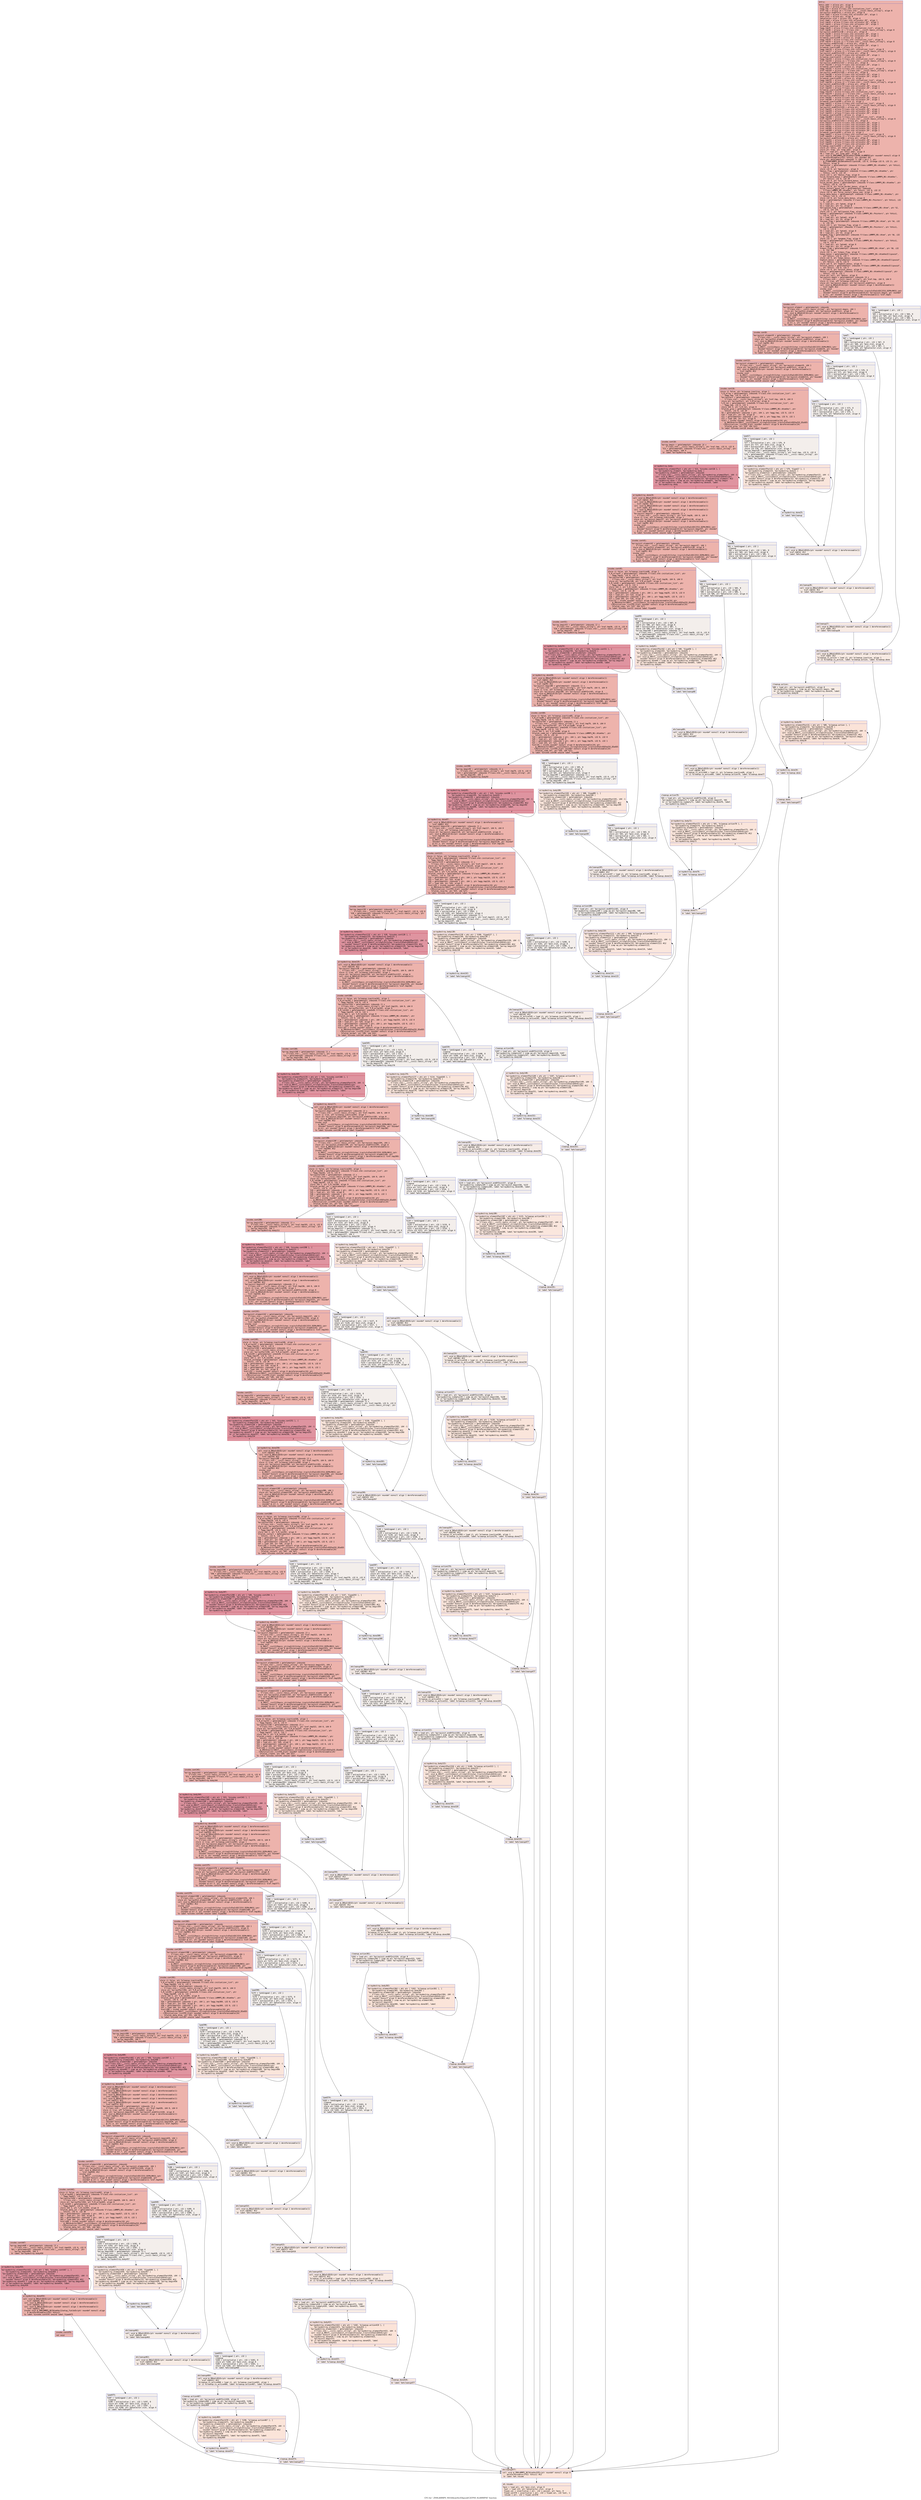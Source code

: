 digraph "CFG for '_ZN9LAMMPS_NS16AtomVecEllipsoidC2EPNS_6LAMMPSE' function" {
	label="CFG for '_ZN9LAMMPS_NS16AtomVecEllipsoidC2EPNS_6LAMMPSE' function";

	Node0x556728d18f80 [shape=record,color="#3d50c3ff", style=filled, fillcolor="#d6524470" fontname="Courier",label="{entry:\l|  %this.addr = alloca ptr, align 8\l  %lmp.addr = alloca ptr, align 8\l  %agg.tmp = alloca %\"class.std::initializer_list\", align 8\l  %ref.tmp = alloca [4 x %\"class.std::__cxx11::basic_string\"], align 8\l  %arrayinit.endOfInit = alloca ptr, align 8\l  %ref.tmp5 = alloca %\"class.std::allocator.20\", align 1\l  %exn.slot = alloca ptr, align 8\l  %ehselector.slot = alloca i32, align 4\l  %ref.tmp6 = alloca %\"class.std::allocator.20\", align 1\l  %ref.tmp10 = alloca %\"class.std::allocator.20\", align 1\l  %ref.tmp14 = alloca %\"class.std::allocator.20\", align 1\l  %cleanup.isactive = alloca i1, align 1\l  %agg.tmp35 = alloca %\"class.std::initializer_list\", align 8\l  %ref.tmp36 = alloca [2 x %\"class.std::__cxx11::basic_string\"], align 8\l  %arrayinit.endOfInit38 = alloca ptr, align 8\l  %ref.tmp39 = alloca %\"class.std::allocator.20\", align 1\l  %ref.tmp43 = alloca %\"class.std::allocator.20\", align 1\l  %cleanup.isactive46 = alloca i1, align 1\l  %agg.tmp78 = alloca %\"class.std::initializer_list\", align 8\l  %ref.tmp79 = alloca [1 x %\"class.std::__cxx11::basic_string\"], align 8\l  %arrayinit.endOfInit81 = alloca ptr, align 8\l  %ref.tmp82 = alloca %\"class.std::allocator.20\", align 1\l  %cleanup.isactive85 = alloca i1, align 1\l  %agg.tmp116 = alloca %\"class.std::initializer_list\", align 8\l  %ref.tmp117 = alloca [1 x %\"class.std::__cxx11::basic_string\"], align 8\l  %arrayinit.endOfInit119 = alloca ptr, align 8\l  %ref.tmp120 = alloca %\"class.std::allocator.20\", align 1\l  %cleanup.isactive123 = alloca i1, align 1\l  %agg.tmp154 = alloca %\"class.std::initializer_list\", align 8\l  %ref.tmp155 = alloca [1 x %\"class.std::__cxx11::basic_string\"], align 8\l  %arrayinit.endOfInit157 = alloca ptr, align 8\l  %ref.tmp158 = alloca %\"class.std::allocator.20\", align 1\l  %cleanup.isactive161 = alloca i1, align 1\l  %agg.tmp192 = alloca %\"class.std::initializer_list\", align 8\l  %ref.tmp193 = alloca [2 x %\"class.std::__cxx11::basic_string\"], align 8\l  %arrayinit.endOfInit195 = alloca ptr, align 8\l  %ref.tmp196 = alloca %\"class.std::allocator.20\", align 1\l  %ref.tmp200 = alloca %\"class.std::allocator.20\", align 1\l  %cleanup.isactive203 = alloca i1, align 1\l  %agg.tmp235 = alloca %\"class.std::initializer_list\", align 8\l  %ref.tmp236 = alloca [2 x %\"class.std::__cxx11::basic_string\"], align 8\l  %arrayinit.endOfInit238 = alloca ptr, align 8\l  %ref.tmp239 = alloca %\"class.std::allocator.20\", align 1\l  %ref.tmp243 = alloca %\"class.std::allocator.20\", align 1\l  %cleanup.isactive246 = alloca i1, align 1\l  %agg.tmp278 = alloca %\"class.std::initializer_list\", align 8\l  %ref.tmp279 = alloca [2 x %\"class.std::__cxx11::basic_string\"], align 8\l  %arrayinit.endOfInit281 = alloca ptr, align 8\l  %ref.tmp282 = alloca %\"class.std::allocator.20\", align 1\l  %ref.tmp286 = alloca %\"class.std::allocator.20\", align 1\l  %cleanup.isactive289 = alloca i1, align 1\l  %agg.tmp321 = alloca %\"class.std::initializer_list\", align 8\l  %ref.tmp322 = alloca [3 x %\"class.std::__cxx11::basic_string\"], align 8\l  %arrayinit.endOfInit324 = alloca ptr, align 8\l  %ref.tmp325 = alloca %\"class.std::allocator.20\", align 1\l  %ref.tmp329 = alloca %\"class.std::allocator.20\", align 1\l  %ref.tmp333 = alloca %\"class.std::allocator.20\", align 1\l  %cleanup.isactive336 = alloca i1, align 1\l  %agg.tmp369 = alloca %\"class.std::initializer_list\", align 8\l  %ref.tmp370 = alloca [5 x %\"class.std::__cxx11::basic_string\"], align 8\l  %arrayinit.endOfInit372 = alloca ptr, align 8\l  %ref.tmp373 = alloca %\"class.std::allocator.20\", align 1\l  %ref.tmp377 = alloca %\"class.std::allocator.20\", align 1\l  %ref.tmp381 = alloca %\"class.std::allocator.20\", align 1\l  %ref.tmp385 = alloca %\"class.std::allocator.20\", align 1\l  %ref.tmp389 = alloca %\"class.std::allocator.20\", align 1\l  %cleanup.isactive392 = alloca i1, align 1\l  %agg.tmp427 = alloca %\"class.std::initializer_list\", align 8\l  %ref.tmp428 = alloca [3 x %\"class.std::__cxx11::basic_string\"], align 8\l  %arrayinit.endOfInit430 = alloca ptr, align 8\l  %ref.tmp431 = alloca %\"class.std::allocator.20\", align 1\l  %ref.tmp435 = alloca %\"class.std::allocator.20\", align 1\l  %ref.tmp439 = alloca %\"class.std::allocator.20\", align 1\l  %cleanup.isactive442 = alloca i1, align 1\l  store ptr %this, ptr %this.addr, align 8\l  store ptr %lmp, ptr %lmp.addr, align 8\l  %this1 = load ptr, ptr %this.addr, align 8\l  %0 = load ptr, ptr %lmp.addr, align 8\l  call void @_ZN9LAMMPS_NS7AtomVecC2EPNS_6LAMMPSE(ptr noundef nonnull align 8\l... dereferenceable(2752) %this1, ptr noundef %0)\l  store ptr getelementptr inbounds (\{ [68 x ptr] \}, ptr\l... @_ZTVN9LAMMPS_NS16AtomVecEllipsoidE, i32 0, inrange i32 0, i32 2), ptr\l... %this1, align 8\l  %molecular = getelementptr inbounds %\"class.LAMMPS_NS::AtomVec\", ptr %this1,\l... i32 0, i32 1\l  store i32 0, ptr %molecular, align 8\l  %bonus_flag = getelementptr inbounds %\"class.LAMMPS_NS::AtomVec\", ptr\l... %this1, i32 0, i32 19\l  store i32 1, ptr %bonus_flag, align 8\l  %size_forward_bonus = getelementptr inbounds %\"class.LAMMPS_NS::AtomVec\",\l... ptr %this1, i32 0, i32 20\l  store i32 4, ptr %size_forward_bonus, align 4\l  %size_border_bonus = getelementptr inbounds %\"class.LAMMPS_NS::AtomVec\", ptr\l... %this1, i32 0, i32 21\l  store i32 8, ptr %size_border_bonus, align 8\l  %size_restart_bonus_one = getelementptr inbounds\l... %\"class.LAMMPS_NS::AtomVec\", ptr %this1, i32 0, i32 22\l  store i32 8, ptr %size_restart_bonus_one, align 4\l  %size_data_bonus = getelementptr inbounds %\"class.LAMMPS_NS::AtomVec\", ptr\l... %this1, i32 0, i32 23\l  store i32 8, ptr %size_data_bonus, align 8\l  %atom = getelementptr inbounds %\"class.LAMMPS_NS::Pointers\", ptr %this1, i32\l... 0, i32 6\l  %1 = load ptr, ptr %atom, align 8\l  %2 = load ptr, ptr %1, align 8\l  %ellipsoid_flag = getelementptr inbounds %\"class.LAMMPS_NS::Atom\", ptr %2,\l... i32 0, i32 135\l  store i32 1, ptr %ellipsoid_flag, align 4\l  %atom2 = getelementptr inbounds %\"class.LAMMPS_NS::Pointers\", ptr %this1,\l... i32 0, i32 6\l  %3 = load ptr, ptr %atom2, align 8\l  %4 = load ptr, ptr %3, align 8\l  %torque_flag = getelementptr inbounds %\"class.LAMMPS_NS::Atom\", ptr %4, i32\l... 0, i32 151\l  store i32 1, ptr %torque_flag, align 4\l  %atom3 = getelementptr inbounds %\"class.LAMMPS_NS::Pointers\", ptr %this1,\l... i32 0, i32 6\l  %5 = load ptr, ptr %atom3, align 8\l  %6 = load ptr, ptr %5, align 8\l  %angmom_flag = getelementptr inbounds %\"class.LAMMPS_NS::Atom\", ptr %6, i32\l... 0, i32 152\l  store i32 1, ptr %angmom_flag, align 8\l  %atom4 = getelementptr inbounds %\"class.LAMMPS_NS::Pointers\", ptr %this1,\l... i32 0, i32 6\l  %7 = load ptr, ptr %atom4, align 8\l  %8 = load ptr, ptr %7, align 8\l  %rmass_flag = getelementptr inbounds %\"class.LAMMPS_NS::Atom\", ptr %8, i32\l... 0, i32 148\l  store i32 1, ptr %rmass_flag, align 8\l  %nmax_bonus = getelementptr inbounds %\"class.LAMMPS_NS::AtomVecEllipsoid\",\l... ptr %this1, i32 0, i32 7\l  store i32 0, ptr %nmax_bonus, align 4\l  %nghost_bonus = getelementptr inbounds %\"class.LAMMPS_NS::AtomVecEllipsoid\",\l... ptr %this1, i32 0, i32 6\l  store i32 0, ptr %nghost_bonus, align 8\l  %nlocal_bonus = getelementptr inbounds %\"class.LAMMPS_NS::AtomVecEllipsoid\",\l... ptr %this1, i32 0, i32 2\l  store i32 0, ptr %nlocal_bonus, align 8\l  %bonus = getelementptr inbounds %\"class.LAMMPS_NS::AtomVecEllipsoid\", ptr\l... %this1, i32 0, i32 1\l  store ptr null, ptr %bonus, align 8\l  %arrayinit.begin = getelementptr inbounds [4 x\l... %\"class.std::__cxx11::basic_string\"], ptr %ref.tmp, i64 0, i64 0\l  store i1 true, ptr %cleanup.isactive, align 1\l  store ptr %arrayinit.begin, ptr %arrayinit.endOfInit, align 8\l  call void @_ZNSaIcEC1Ev(ptr noundef nonnull align 1 dereferenceable(1)\l... %ref.tmp5) #12\l  invoke void\l... @_ZNSt7__cxx1112basic_stringIcSt11char_traitsIcESaIcEEC2IS3_EEPKcRKS3_(ptr\l... noundef nonnull align 8 dereferenceable(32) %arrayinit.begin, ptr noundef\l... @.str, ptr noundef nonnull align 1 dereferenceable(1) %ref.tmp5)\l          to label %invoke.cont unwind label %lpad\l}"];
	Node0x556728d18f80 -> Node0x556728d1c4e0[tooltip="entry -> invoke.cont\nProbability 100.00%" ];
	Node0x556728d18f80 -> Node0x556728d1c590[tooltip="entry -> lpad\nProbability 0.00%" ];
	Node0x556728d1c4e0 [shape=record,color="#3d50c3ff", style=filled, fillcolor="#d6524470" fontname="Courier",label="{invoke.cont:\l|  %arrayinit.element = getelementptr inbounds\l... %\"class.std::__cxx11::basic_string\", ptr %arrayinit.begin, i64 1\l  store ptr %arrayinit.element, ptr %arrayinit.endOfInit, align 8\l  call void @_ZNSaIcEC1Ev(ptr noundef nonnull align 1 dereferenceable(1)\l... %ref.tmp6) #12\l  invoke void\l... @_ZNSt7__cxx1112basic_stringIcSt11char_traitsIcESaIcEEC2IS3_EEPKcRKS3_(ptr\l... noundef nonnull align 8 dereferenceable(32) %arrayinit.element, ptr noundef\l... @.str.1, ptr noundef nonnull align 1 dereferenceable(1) %ref.tmp6)\l          to label %invoke.cont8 unwind label %lpad7\l}"];
	Node0x556728d1c4e0 -> Node0x556728d224c0[tooltip="invoke.cont -> invoke.cont8\nProbability 100.00%" ];
	Node0x556728d1c4e0 -> Node0x556728d22510[tooltip="invoke.cont -> lpad7\nProbability 0.00%" ];
	Node0x556728d224c0 [shape=record,color="#3d50c3ff", style=filled, fillcolor="#d6524470" fontname="Courier",label="{invoke.cont8:\l|  %arrayinit.element9 = getelementptr inbounds\l... %\"class.std::__cxx11::basic_string\", ptr %arrayinit.element, i64 1\l  store ptr %arrayinit.element9, ptr %arrayinit.endOfInit, align 8\l  call void @_ZNSaIcEC1Ev(ptr noundef nonnull align 1 dereferenceable(1)\l... %ref.tmp10) #12\l  invoke void\l... @_ZNSt7__cxx1112basic_stringIcSt11char_traitsIcESaIcEEC2IS3_EEPKcRKS3_(ptr\l... noundef nonnull align 8 dereferenceable(32) %arrayinit.element9, ptr noundef\l... @.str.2, ptr noundef nonnull align 1 dereferenceable(1) %ref.tmp10)\l          to label %invoke.cont12 unwind label %lpad11\l}"];
	Node0x556728d224c0 -> Node0x556728d22a00[tooltip="invoke.cont8 -> invoke.cont12\nProbability 100.00%" ];
	Node0x556728d224c0 -> Node0x556728d22a50[tooltip="invoke.cont8 -> lpad11\nProbability 0.00%" ];
	Node0x556728d22a00 [shape=record,color="#3d50c3ff", style=filled, fillcolor="#d6524470" fontname="Courier",label="{invoke.cont12:\l|  %arrayinit.element13 = getelementptr inbounds\l... %\"class.std::__cxx11::basic_string\", ptr %arrayinit.element9, i64 1\l  store ptr %arrayinit.element13, ptr %arrayinit.endOfInit, align 8\l  call void @_ZNSaIcEC1Ev(ptr noundef nonnull align 1 dereferenceable(1)\l... %ref.tmp14) #12\l  invoke void\l... @_ZNSt7__cxx1112basic_stringIcSt11char_traitsIcESaIcEEC2IS3_EEPKcRKS3_(ptr\l... noundef nonnull align 8 dereferenceable(32) %arrayinit.element13, ptr noundef\l... @.str.3, ptr noundef nonnull align 1 dereferenceable(1) %ref.tmp14)\l          to label %invoke.cont16 unwind label %lpad15\l}"];
	Node0x556728d22a00 -> Node0x556728d22f40[tooltip="invoke.cont12 -> invoke.cont16\nProbability 100.00%" ];
	Node0x556728d22a00 -> Node0x556728d22f90[tooltip="invoke.cont12 -> lpad15\nProbability 0.00%" ];
	Node0x556728d22f40 [shape=record,color="#3d50c3ff", style=filled, fillcolor="#d6524470" fontname="Courier",label="{invoke.cont16:\l|  store i1 false, ptr %cleanup.isactive, align 1\l  %_M_array = getelementptr inbounds %\"class.std::initializer_list\", ptr\l... %agg.tmp, i32 0, i32 0\l  %arraystart = getelementptr inbounds [4 x\l... %\"class.std::__cxx11::basic_string\"], ptr %ref.tmp, i64 0, i64 0\l  store ptr %arraystart, ptr %_M_array, align 8\l  %_M_len = getelementptr inbounds %\"class.std::initializer_list\", ptr\l... %agg.tmp, i32 0, i32 1\l  store i64 4, ptr %_M_len, align 8\l  %fields_grow = getelementptr inbounds %\"class.LAMMPS_NS::AtomVec\", ptr\l... %this1, i32 0, i32 29\l  %9 = getelementptr inbounds \{ ptr, i64 \}, ptr %agg.tmp, i32 0, i32 0\l  %10 = load ptr, ptr %9, align 8\l  %11 = getelementptr inbounds \{ ptr, i64 \}, ptr %agg.tmp, i32 0, i32 1\l  %12 = load i64, ptr %11, align 8\l  %call = invoke noundef nonnull align 8 dereferenceable(24) ptr\l... @_ZNSt6vectorINSt7__cxx1112basic_stringIcSt11char_traitsIcESaIcEEESaIS5_EEaSES\l...t16initializer_listIS5_E(ptr noundef nonnull align 8 dereferenceable(24)\l... %fields_grow, ptr %10, i64 %12)\l          to label %invoke.cont18 unwind label %lpad17\l}"];
	Node0x556728d22f40 -> Node0x556728d22ef0[tooltip="invoke.cont16 -> invoke.cont18\nProbability 100.00%" ];
	Node0x556728d22f40 -> Node0x556728d23b10[tooltip="invoke.cont16 -> lpad17\nProbability 0.00%" ];
	Node0x556728d22ef0 [shape=record,color="#3d50c3ff", style=filled, fillcolor="#d6524470" fontname="Courier",label="{invoke.cont18:\l|  %array.begin = getelementptr inbounds [4 x\l... %\"class.std::__cxx11::basic_string\"], ptr %ref.tmp, i32 0, i32 0\l  %13 = getelementptr inbounds %\"class.std::__cxx11::basic_string\", ptr\l... %array.begin, i64 4\l  br label %arraydestroy.body\l}"];
	Node0x556728d22ef0 -> Node0x556728d24080[tooltip="invoke.cont18 -> arraydestroy.body\nProbability 100.00%" ];
	Node0x556728d24080 [shape=record,color="#b70d28ff", style=filled, fillcolor="#b70d2870" fontname="Courier",label="{arraydestroy.body:\l|  %arraydestroy.elementPast = phi ptr [ %13, %invoke.cont18 ], [\l... %arraydestroy.element, %arraydestroy.body ]\l  %arraydestroy.element = getelementptr inbounds\l... %\"class.std::__cxx11::basic_string\", ptr %arraydestroy.elementPast, i64 -1\l  call void @_ZNSt7__cxx1112basic_stringIcSt11char_traitsIcESaIcEED1Ev(ptr\l... noundef nonnull align 8 dereferenceable(32) %arraydestroy.element) #12\l  %arraydestroy.done = icmp eq ptr %arraydestroy.element, %array.begin\l  br i1 %arraydestroy.done, label %arraydestroy.done19, label\l... %arraydestroy.body\l|{<s0>T|<s1>F}}"];
	Node0x556728d24080:s0 -> Node0x556728d24350[tooltip="arraydestroy.body -> arraydestroy.done19\nProbability 3.12%" ];
	Node0x556728d24080:s1 -> Node0x556728d24080[tooltip="arraydestroy.body -> arraydestroy.body\nProbability 96.88%" ];
	Node0x556728d24350 [shape=record,color="#3d50c3ff", style=filled, fillcolor="#d6524470" fontname="Courier",label="{arraydestroy.done19:\l|  call void @_ZNSaIcED1Ev(ptr noundef nonnull align 1 dereferenceable(1)\l... %ref.tmp14) #12\l  call void @_ZNSaIcED1Ev(ptr noundef nonnull align 1 dereferenceable(1)\l... %ref.tmp10) #12\l  call void @_ZNSaIcED1Ev(ptr noundef nonnull align 1 dereferenceable(1)\l... %ref.tmp6) #12\l  call void @_ZNSaIcED1Ev(ptr noundef nonnull align 1 dereferenceable(1)\l... %ref.tmp5) #12\l  %arrayinit.begin37 = getelementptr inbounds [2 x\l... %\"class.std::__cxx11::basic_string\"], ptr %ref.tmp36, i64 0, i64 0\l  store i1 true, ptr %cleanup.isactive46, align 1\l  store ptr %arrayinit.begin37, ptr %arrayinit.endOfInit38, align 8\l  call void @_ZNSaIcEC1Ev(ptr noundef nonnull align 1 dereferenceable(1)\l... %ref.tmp39) #12\l  invoke void\l... @_ZNSt7__cxx1112basic_stringIcSt11char_traitsIcESaIcEEC2IS3_EEPKcRKS3_(ptr\l... noundef nonnull align 8 dereferenceable(32) %arrayinit.begin37, ptr noundef\l... @.str, ptr noundef nonnull align 1 dereferenceable(1) %ref.tmp39)\l          to label %invoke.cont41 unwind label %lpad40\l}"];
	Node0x556728d24350 -> Node0x556728d24fd0[tooltip="arraydestroy.done19 -> invoke.cont41\nProbability 100.00%" ];
	Node0x556728d24350 -> Node0x556728d25080[tooltip="arraydestroy.done19 -> lpad40\nProbability 0.00%" ];
	Node0x556728d24fd0 [shape=record,color="#3d50c3ff", style=filled, fillcolor="#d6524470" fontname="Courier",label="{invoke.cont41:\l|  %arrayinit.element42 = getelementptr inbounds\l... %\"class.std::__cxx11::basic_string\", ptr %arrayinit.begin37, i64 1\l  store ptr %arrayinit.element42, ptr %arrayinit.endOfInit38, align 8\l  call void @_ZNSaIcEC1Ev(ptr noundef nonnull align 1 dereferenceable(1)\l... %ref.tmp43) #12\l  invoke void\l... @_ZNSt7__cxx1112basic_stringIcSt11char_traitsIcESaIcEEC2IS3_EEPKcRKS3_(ptr\l... noundef nonnull align 8 dereferenceable(32) %arrayinit.element42, ptr noundef\l... @.str.1, ptr noundef nonnull align 1 dereferenceable(1) %ref.tmp43)\l          to label %invoke.cont45 unwind label %lpad44\l}"];
	Node0x556728d24fd0 -> Node0x556728d25540[tooltip="invoke.cont41 -> invoke.cont45\nProbability 100.00%" ];
	Node0x556728d24fd0 -> Node0x556728d25590[tooltip="invoke.cont41 -> lpad44\nProbability 0.00%" ];
	Node0x556728d25540 [shape=record,color="#3d50c3ff", style=filled, fillcolor="#d6524470" fontname="Courier",label="{invoke.cont45:\l|  store i1 false, ptr %cleanup.isactive46, align 1\l  %_M_array47 = getelementptr inbounds %\"class.std::initializer_list\", ptr\l... %agg.tmp35, i32 0, i32 0\l  %arraystart48 = getelementptr inbounds [2 x\l... %\"class.std::__cxx11::basic_string\"], ptr %ref.tmp36, i64 0, i64 0\l  store ptr %arraystart48, ptr %_M_array47, align 8\l  %_M_len49 = getelementptr inbounds %\"class.std::initializer_list\", ptr\l... %agg.tmp35, i32 0, i32 1\l  store i64 2, ptr %_M_len49, align 8\l  %fields_copy = getelementptr inbounds %\"class.LAMMPS_NS::AtomVec\", ptr\l... %this1, i32 0, i32 30\l  %14 = getelementptr inbounds \{ ptr, i64 \}, ptr %agg.tmp35, i32 0, i32 0\l  %15 = load ptr, ptr %14, align 8\l  %16 = getelementptr inbounds \{ ptr, i64 \}, ptr %agg.tmp35, i32 0, i32 1\l  %17 = load i64, ptr %16, align 8\l  %call52 = invoke noundef nonnull align 8 dereferenceable(24) ptr\l... @_ZNSt6vectorINSt7__cxx1112basic_stringIcSt11char_traitsIcESaIcEEESaIS5_EEaSES\l...t16initializer_listIS5_E(ptr noundef nonnull align 8 dereferenceable(24)\l... %fields_copy, ptr %15, i64 %17)\l          to label %invoke.cont51 unwind label %lpad50\l}"];
	Node0x556728d25540 -> Node0x556728d254f0[tooltip="invoke.cont45 -> invoke.cont51\nProbability 100.00%" ];
	Node0x556728d25540 -> Node0x556728d26080[tooltip="invoke.cont45 -> lpad50\nProbability 0.00%" ];
	Node0x556728d254f0 [shape=record,color="#3d50c3ff", style=filled, fillcolor="#d6524470" fontname="Courier",label="{invoke.cont51:\l|  %array.begin53 = getelementptr inbounds [2 x\l... %\"class.std::__cxx11::basic_string\"], ptr %ref.tmp36, i32 0, i32 0\l  %18 = getelementptr inbounds %\"class.std::__cxx11::basic_string\", ptr\l... %array.begin53, i64 2\l  br label %arraydestroy.body54\l}"];
	Node0x556728d254f0 -> Node0x556728d264f0[tooltip="invoke.cont51 -> arraydestroy.body54\nProbability 100.00%" ];
	Node0x556728d264f0 [shape=record,color="#b70d28ff", style=filled, fillcolor="#b70d2870" fontname="Courier",label="{arraydestroy.body54:\l|  %arraydestroy.elementPast55 = phi ptr [ %18, %invoke.cont51 ], [\l... %arraydestroy.element56, %arraydestroy.body54 ]\l  %arraydestroy.element56 = getelementptr inbounds\l... %\"class.std::__cxx11::basic_string\", ptr %arraydestroy.elementPast55, i64 -1\l  call void @_ZNSt7__cxx1112basic_stringIcSt11char_traitsIcESaIcEED1Ev(ptr\l... noundef nonnull align 8 dereferenceable(32) %arraydestroy.element56) #12\l  %arraydestroy.done57 = icmp eq ptr %arraydestroy.element56, %array.begin53\l  br i1 %arraydestroy.done57, label %arraydestroy.done58, label\l... %arraydestroy.body54\l|{<s0>T|<s1>F}}"];
	Node0x556728d264f0:s0 -> Node0x556728d267c0[tooltip="arraydestroy.body54 -> arraydestroy.done58\nProbability 3.12%" ];
	Node0x556728d264f0:s1 -> Node0x556728d264f0[tooltip="arraydestroy.body54 -> arraydestroy.body54\nProbability 96.88%" ];
	Node0x556728d267c0 [shape=record,color="#3d50c3ff", style=filled, fillcolor="#d6524470" fontname="Courier",label="{arraydestroy.done58:\l|  call void @_ZNSaIcED1Ev(ptr noundef nonnull align 1 dereferenceable(1)\l... %ref.tmp43) #12\l  call void @_ZNSaIcED1Ev(ptr noundef nonnull align 1 dereferenceable(1)\l... %ref.tmp39) #12\l  %arrayinit.begin80 = getelementptr inbounds [1 x\l... %\"class.std::__cxx11::basic_string\"], ptr %ref.tmp79, i64 0, i64 0\l  store i1 true, ptr %cleanup.isactive85, align 1\l  store ptr %arrayinit.begin80, ptr %arrayinit.endOfInit81, align 8\l  call void @_ZNSaIcEC1Ev(ptr noundef nonnull align 1 dereferenceable(1)\l... %ref.tmp82) #12\l  invoke void\l... @_ZNSt7__cxx1112basic_stringIcSt11char_traitsIcESaIcEEC2IS3_EEPKcRKS3_(ptr\l... noundef nonnull align 8 dereferenceable(32) %arrayinit.begin80, ptr noundef\l... @.str.1, ptr noundef nonnull align 1 dereferenceable(1) %ref.tmp82)\l          to label %invoke.cont84 unwind label %lpad83\l}"];
	Node0x556728d267c0 -> Node0x556728d27040[tooltip="arraydestroy.done58 -> invoke.cont84\nProbability 100.00%" ];
	Node0x556728d267c0 -> Node0x556728d27090[tooltip="arraydestroy.done58 -> lpad83\nProbability 0.00%" ];
	Node0x556728d27040 [shape=record,color="#3d50c3ff", style=filled, fillcolor="#d6524470" fontname="Courier",label="{invoke.cont84:\l|  store i1 false, ptr %cleanup.isactive85, align 1\l  %_M_array86 = getelementptr inbounds %\"class.std::initializer_list\", ptr\l... %agg.tmp78, i32 0, i32 0\l  %arraystart87 = getelementptr inbounds [1 x\l... %\"class.std::__cxx11::basic_string\"], ptr %ref.tmp79, i64 0, i64 0\l  store ptr %arraystart87, ptr %_M_array86, align 8\l  %_M_len88 = getelementptr inbounds %\"class.std::initializer_list\", ptr\l... %agg.tmp78, i32 0, i32 1\l  store i64 1, ptr %_M_len88, align 8\l  %fields_comm_vel = getelementptr inbounds %\"class.LAMMPS_NS::AtomVec\", ptr\l... %this1, i32 0, i32 32\l  %19 = getelementptr inbounds \{ ptr, i64 \}, ptr %agg.tmp78, i32 0, i32 0\l  %20 = load ptr, ptr %19, align 8\l  %21 = getelementptr inbounds \{ ptr, i64 \}, ptr %agg.tmp78, i32 0, i32 1\l  %22 = load i64, ptr %21, align 8\l  %call91 = invoke noundef nonnull align 8 dereferenceable(24) ptr\l... @_ZNSt6vectorINSt7__cxx1112basic_stringIcSt11char_traitsIcESaIcEEESaIS5_EEaSES\l...t16initializer_listIS5_E(ptr noundef nonnull align 8 dereferenceable(24)\l... %fields_comm_vel, ptr %20, i64 %22)\l          to label %invoke.cont90 unwind label %lpad89\l}"];
	Node0x556728d27040 -> Node0x556728d26ff0[tooltip="invoke.cont84 -> invoke.cont90\nProbability 100.00%" ];
	Node0x556728d27040 -> Node0x556728d27ae0[tooltip="invoke.cont84 -> lpad89\nProbability 0.00%" ];
	Node0x556728d26ff0 [shape=record,color="#3d50c3ff", style=filled, fillcolor="#d6524470" fontname="Courier",label="{invoke.cont90:\l|  %array.begin92 = getelementptr inbounds [1 x\l... %\"class.std::__cxx11::basic_string\"], ptr %ref.tmp79, i32 0, i32 0\l  %23 = getelementptr inbounds %\"class.std::__cxx11::basic_string\", ptr\l... %array.begin92, i64 1\l  br label %arraydestroy.body93\l}"];
	Node0x556728d26ff0 -> Node0x556728d27f50[tooltip="invoke.cont90 -> arraydestroy.body93\nProbability 100.00%" ];
	Node0x556728d27f50 [shape=record,color="#b70d28ff", style=filled, fillcolor="#b70d2870" fontname="Courier",label="{arraydestroy.body93:\l|  %arraydestroy.elementPast94 = phi ptr [ %23, %invoke.cont90 ], [\l... %arraydestroy.element95, %arraydestroy.body93 ]\l  %arraydestroy.element95 = getelementptr inbounds\l... %\"class.std::__cxx11::basic_string\", ptr %arraydestroy.elementPast94, i64 -1\l  call void @_ZNSt7__cxx1112basic_stringIcSt11char_traitsIcESaIcEED1Ev(ptr\l... noundef nonnull align 8 dereferenceable(32) %arraydestroy.element95) #12\l  %arraydestroy.done96 = icmp eq ptr %arraydestroy.element95, %array.begin92\l  br i1 %arraydestroy.done96, label %arraydestroy.done97, label\l... %arraydestroy.body93\l|{<s0>T|<s1>F}}"];
	Node0x556728d27f50:s0 -> Node0x556728d28260[tooltip="arraydestroy.body93 -> arraydestroy.done97\nProbability 3.12%" ];
	Node0x556728d27f50:s1 -> Node0x556728d27f50[tooltip="arraydestroy.body93 -> arraydestroy.body93\nProbability 96.88%" ];
	Node0x556728d28260 [shape=record,color="#3d50c3ff", style=filled, fillcolor="#d6524470" fontname="Courier",label="{arraydestroy.done97:\l|  call void @_ZNSaIcED1Ev(ptr noundef nonnull align 1 dereferenceable(1)\l... %ref.tmp82) #12\l  %arrayinit.begin118 = getelementptr inbounds [1 x\l... %\"class.std::__cxx11::basic_string\"], ptr %ref.tmp117, i64 0, i64 0\l  store i1 true, ptr %cleanup.isactive123, align 1\l  store ptr %arrayinit.begin118, ptr %arrayinit.endOfInit119, align 8\l  call void @_ZNSaIcEC1Ev(ptr noundef nonnull align 1 dereferenceable(1)\l... %ref.tmp120) #12\l  invoke void\l... @_ZNSt7__cxx1112basic_stringIcSt11char_traitsIcESaIcEEC2IS3_EEPKcRKS3_(ptr\l... noundef nonnull align 8 dereferenceable(32) %arrayinit.begin118, ptr noundef\l... @.str.2, ptr noundef nonnull align 1 dereferenceable(1) %ref.tmp120)\l          to label %invoke.cont122 unwind label %lpad121\l}"];
	Node0x556728d28260 -> Node0x556728d289d0[tooltip="arraydestroy.done97 -> invoke.cont122\nProbability 100.00%" ];
	Node0x556728d28260 -> Node0x556728d28a20[tooltip="arraydestroy.done97 -> lpad121\nProbability 0.00%" ];
	Node0x556728d289d0 [shape=record,color="#3d50c3ff", style=filled, fillcolor="#d6524470" fontname="Courier",label="{invoke.cont122:\l|  store i1 false, ptr %cleanup.isactive123, align 1\l  %_M_array124 = getelementptr inbounds %\"class.std::initializer_list\", ptr\l... %agg.tmp116, i32 0, i32 0\l  %arraystart125 = getelementptr inbounds [1 x\l... %\"class.std::__cxx11::basic_string\"], ptr %ref.tmp117, i64 0, i64 0\l  store ptr %arraystart125, ptr %_M_array124, align 8\l  %_M_len126 = getelementptr inbounds %\"class.std::initializer_list\", ptr\l... %agg.tmp116, i32 0, i32 1\l  store i64 1, ptr %_M_len126, align 8\l  %fields_reverse = getelementptr inbounds %\"class.LAMMPS_NS::AtomVec\", ptr\l... %this1, i32 0, i32 33\l  %24 = getelementptr inbounds \{ ptr, i64 \}, ptr %agg.tmp116, i32 0, i32 0\l  %25 = load ptr, ptr %24, align 8\l  %26 = getelementptr inbounds \{ ptr, i64 \}, ptr %agg.tmp116, i32 0, i32 1\l  %27 = load i64, ptr %26, align 8\l  %call129 = invoke noundef nonnull align 8 dereferenceable(24) ptr\l... @_ZNSt6vectorINSt7__cxx1112basic_stringIcSt11char_traitsIcESaIcEEESaIS5_EEaSES\l...t16initializer_listIS5_E(ptr noundef nonnull align 8 dereferenceable(24)\l... %fields_reverse, ptr %25, i64 %27)\l          to label %invoke.cont128 unwind label %lpad127\l}"];
	Node0x556728d289d0 -> Node0x556728d28980[tooltip="invoke.cont122 -> invoke.cont128\nProbability 100.00%" ];
	Node0x556728d289d0 -> Node0x556728d29470[tooltip="invoke.cont122 -> lpad127\nProbability 0.00%" ];
	Node0x556728d28980 [shape=record,color="#3d50c3ff", style=filled, fillcolor="#d6524470" fontname="Courier",label="{invoke.cont128:\l|  %array.begin130 = getelementptr inbounds [1 x\l... %\"class.std::__cxx11::basic_string\"], ptr %ref.tmp117, i32 0, i32 0\l  %28 = getelementptr inbounds %\"class.std::__cxx11::basic_string\", ptr\l... %array.begin130, i64 1\l  br label %arraydestroy.body131\l}"];
	Node0x556728d28980 -> Node0x556728d1d610[tooltip="invoke.cont128 -> arraydestroy.body131\nProbability 100.00%" ];
	Node0x556728d1d610 [shape=record,color="#b70d28ff", style=filled, fillcolor="#b70d2870" fontname="Courier",label="{arraydestroy.body131:\l|  %arraydestroy.elementPast132 = phi ptr [ %28, %invoke.cont128 ], [\l... %arraydestroy.element133, %arraydestroy.body131 ]\l  %arraydestroy.element133 = getelementptr inbounds\l... %\"class.std::__cxx11::basic_string\", ptr %arraydestroy.elementPast132, i64 -1\l  call void @_ZNSt7__cxx1112basic_stringIcSt11char_traitsIcESaIcEED1Ev(ptr\l... noundef nonnull align 8 dereferenceable(32) %arraydestroy.element133) #12\l  %arraydestroy.done134 = icmp eq ptr %arraydestroy.element133, %array.begin130\l  br i1 %arraydestroy.done134, label %arraydestroy.done135, label\l... %arraydestroy.body131\l|{<s0>T|<s1>F}}"];
	Node0x556728d1d610:s0 -> Node0x556728d1d920[tooltip="arraydestroy.body131 -> arraydestroy.done135\nProbability 3.12%" ];
	Node0x556728d1d610:s1 -> Node0x556728d1d610[tooltip="arraydestroy.body131 -> arraydestroy.body131\nProbability 96.88%" ];
	Node0x556728d1d920 [shape=record,color="#3d50c3ff", style=filled, fillcolor="#d6524470" fontname="Courier",label="{arraydestroy.done135:\l|  call void @_ZNSaIcED1Ev(ptr noundef nonnull align 1 dereferenceable(1)\l... %ref.tmp120) #12\l  %arrayinit.begin156 = getelementptr inbounds [1 x\l... %\"class.std::__cxx11::basic_string\"], ptr %ref.tmp155, i64 0, i64 0\l  store i1 true, ptr %cleanup.isactive161, align 1\l  store ptr %arrayinit.begin156, ptr %arrayinit.endOfInit157, align 8\l  call void @_ZNSaIcEC1Ev(ptr noundef nonnull align 1 dereferenceable(1)\l... %ref.tmp158) #12\l  invoke void\l... @_ZNSt7__cxx1112basic_stringIcSt11char_traitsIcESaIcEEC2IS3_EEPKcRKS3_(ptr\l... noundef nonnull align 8 dereferenceable(32) %arrayinit.begin156, ptr noundef\l... @.str, ptr noundef nonnull align 1 dereferenceable(1) %ref.tmp158)\l          to label %invoke.cont160 unwind label %lpad159\l}"];
	Node0x556728d1d920 -> Node0x556728d1e090[tooltip="arraydestroy.done135 -> invoke.cont160\nProbability 100.00%" ];
	Node0x556728d1d920 -> Node0x556728d1e0e0[tooltip="arraydestroy.done135 -> lpad159\nProbability 0.00%" ];
	Node0x556728d1e090 [shape=record,color="#3d50c3ff", style=filled, fillcolor="#d6524470" fontname="Courier",label="{invoke.cont160:\l|  store i1 false, ptr %cleanup.isactive161, align 1\l  %_M_array162 = getelementptr inbounds %\"class.std::initializer_list\", ptr\l... %agg.tmp154, i32 0, i32 0\l  %arraystart163 = getelementptr inbounds [1 x\l... %\"class.std::__cxx11::basic_string\"], ptr %ref.tmp155, i64 0, i64 0\l  store ptr %arraystart163, ptr %_M_array162, align 8\l  %_M_len164 = getelementptr inbounds %\"class.std::initializer_list\", ptr\l... %agg.tmp154, i32 0, i32 1\l  store i64 1, ptr %_M_len164, align 8\l  %fields_border = getelementptr inbounds %\"class.LAMMPS_NS::AtomVec\", ptr\l... %this1, i32 0, i32 34\l  %29 = getelementptr inbounds \{ ptr, i64 \}, ptr %agg.tmp154, i32 0, i32 0\l  %30 = load ptr, ptr %29, align 8\l  %31 = getelementptr inbounds \{ ptr, i64 \}, ptr %agg.tmp154, i32 0, i32 1\l  %32 = load i64, ptr %31, align 8\l  %call167 = invoke noundef nonnull align 8 dereferenceable(24) ptr\l... @_ZNSt6vectorINSt7__cxx1112basic_stringIcSt11char_traitsIcESaIcEEESaIS5_EEaSES\l...t16initializer_listIS5_E(ptr noundef nonnull align 8 dereferenceable(24)\l... %fields_border, ptr %30, i64 %32)\l          to label %invoke.cont166 unwind label %lpad165\l}"];
	Node0x556728d1e090 -> Node0x556728d1e040[tooltip="invoke.cont160 -> invoke.cont166\nProbability 100.00%" ];
	Node0x556728d1e090 -> Node0x556728d2be10[tooltip="invoke.cont160 -> lpad165\nProbability 0.00%" ];
	Node0x556728d1e040 [shape=record,color="#3d50c3ff", style=filled, fillcolor="#d6524470" fontname="Courier",label="{invoke.cont166:\l|  %array.begin168 = getelementptr inbounds [1 x\l... %\"class.std::__cxx11::basic_string\"], ptr %ref.tmp155, i32 0, i32 0\l  %33 = getelementptr inbounds %\"class.std::__cxx11::basic_string\", ptr\l... %array.begin168, i64 1\l  br label %arraydestroy.body169\l}"];
	Node0x556728d1e040 -> Node0x556728d2c280[tooltip="invoke.cont166 -> arraydestroy.body169\nProbability 100.00%" ];
	Node0x556728d2c280 [shape=record,color="#b70d28ff", style=filled, fillcolor="#b70d2870" fontname="Courier",label="{arraydestroy.body169:\l|  %arraydestroy.elementPast170 = phi ptr [ %33, %invoke.cont166 ], [\l... %arraydestroy.element171, %arraydestroy.body169 ]\l  %arraydestroy.element171 = getelementptr inbounds\l... %\"class.std::__cxx11::basic_string\", ptr %arraydestroy.elementPast170, i64 -1\l  call void @_ZNSt7__cxx1112basic_stringIcSt11char_traitsIcESaIcEED1Ev(ptr\l... noundef nonnull align 8 dereferenceable(32) %arraydestroy.element171) #12\l  %arraydestroy.done172 = icmp eq ptr %arraydestroy.element171, %array.begin168\l  br i1 %arraydestroy.done172, label %arraydestroy.done173, label\l... %arraydestroy.body169\l|{<s0>T|<s1>F}}"];
	Node0x556728d2c280:s0 -> Node0x556728d2c590[tooltip="arraydestroy.body169 -> arraydestroy.done173\nProbability 3.12%" ];
	Node0x556728d2c280:s1 -> Node0x556728d2c280[tooltip="arraydestroy.body169 -> arraydestroy.body169\nProbability 96.88%" ];
	Node0x556728d2c590 [shape=record,color="#3d50c3ff", style=filled, fillcolor="#d6524470" fontname="Courier",label="{arraydestroy.done173:\l|  call void @_ZNSaIcED1Ev(ptr noundef nonnull align 1 dereferenceable(1)\l... %ref.tmp158) #12\l  %arrayinit.begin194 = getelementptr inbounds [2 x\l... %\"class.std::__cxx11::basic_string\"], ptr %ref.tmp193, i64 0, i64 0\l  store i1 true, ptr %cleanup.isactive203, align 1\l  store ptr %arrayinit.begin194, ptr %arrayinit.endOfInit195, align 8\l  call void @_ZNSaIcEC1Ev(ptr noundef nonnull align 1 dereferenceable(1)\l... %ref.tmp196) #12\l  invoke void\l... @_ZNSt7__cxx1112basic_stringIcSt11char_traitsIcESaIcEEC2IS3_EEPKcRKS3_(ptr\l... noundef nonnull align 8 dereferenceable(32) %arrayinit.begin194, ptr noundef\l... @.str, ptr noundef nonnull align 1 dereferenceable(1) %ref.tmp196)\l          to label %invoke.cont198 unwind label %lpad197\l}"];
	Node0x556728d2c590 -> Node0x556728d2cd00[tooltip="arraydestroy.done173 -> invoke.cont198\nProbability 100.00%" ];
	Node0x556728d2c590 -> Node0x556728d2cd50[tooltip="arraydestroy.done173 -> lpad197\nProbability 0.00%" ];
	Node0x556728d2cd00 [shape=record,color="#3d50c3ff", style=filled, fillcolor="#d6524470" fontname="Courier",label="{invoke.cont198:\l|  %arrayinit.element199 = getelementptr inbounds\l... %\"class.std::__cxx11::basic_string\", ptr %arrayinit.begin194, i64 1\l  store ptr %arrayinit.element199, ptr %arrayinit.endOfInit195, align 8\l  call void @_ZNSaIcEC1Ev(ptr noundef nonnull align 1 dereferenceable(1)\l... %ref.tmp200) #12\l  invoke void\l... @_ZNSt7__cxx1112basic_stringIcSt11char_traitsIcESaIcEEC2IS3_EEPKcRKS3_(ptr\l... noundef nonnull align 8 dereferenceable(32) %arrayinit.element199, ptr\l... noundef @.str.1, ptr noundef nonnull align 1 dereferenceable(1) %ref.tmp200)\l          to label %invoke.cont202 unwind label %lpad201\l}"];
	Node0x556728d2cd00 -> Node0x556728d2d210[tooltip="invoke.cont198 -> invoke.cont202\nProbability 100.00%" ];
	Node0x556728d2cd00 -> Node0x556728d213f0[tooltip="invoke.cont198 -> lpad201\nProbability 0.00%" ];
	Node0x556728d2d210 [shape=record,color="#3d50c3ff", style=filled, fillcolor="#d6524470" fontname="Courier",label="{invoke.cont202:\l|  store i1 false, ptr %cleanup.isactive203, align 1\l  %_M_array204 = getelementptr inbounds %\"class.std::initializer_list\", ptr\l... %agg.tmp192, i32 0, i32 0\l  %arraystart205 = getelementptr inbounds [2 x\l... %\"class.std::__cxx11::basic_string\"], ptr %ref.tmp193, i64 0, i64 0\l  store ptr %arraystart205, ptr %_M_array204, align 8\l  %_M_len206 = getelementptr inbounds %\"class.std::initializer_list\", ptr\l... %agg.tmp192, i32 0, i32 1\l  store i64 2, ptr %_M_len206, align 8\l  %fields_border_vel = getelementptr inbounds %\"class.LAMMPS_NS::AtomVec\", ptr\l... %this1, i32 0, i32 35\l  %34 = getelementptr inbounds \{ ptr, i64 \}, ptr %agg.tmp192, i32 0, i32 0\l  %35 = load ptr, ptr %34, align 8\l  %36 = getelementptr inbounds \{ ptr, i64 \}, ptr %agg.tmp192, i32 0, i32 1\l  %37 = load i64, ptr %36, align 8\l  %call209 = invoke noundef nonnull align 8 dereferenceable(24) ptr\l... @_ZNSt6vectorINSt7__cxx1112basic_stringIcSt11char_traitsIcESaIcEEESaIS5_EEaSES\l...t16initializer_listIS5_E(ptr noundef nonnull align 8 dereferenceable(24)\l... %fields_border_vel, ptr %35, i64 %37)\l          to label %invoke.cont208 unwind label %lpad207\l}"];
	Node0x556728d2d210 -> Node0x556728d2d1c0[tooltip="invoke.cont202 -> invoke.cont208\nProbability 100.00%" ];
	Node0x556728d2d210 -> Node0x556728d21ed0[tooltip="invoke.cont202 -> lpad207\nProbability 0.00%" ];
	Node0x556728d2d1c0 [shape=record,color="#3d50c3ff", style=filled, fillcolor="#d6524470" fontname="Courier",label="{invoke.cont208:\l|  %array.begin210 = getelementptr inbounds [2 x\l... %\"class.std::__cxx11::basic_string\"], ptr %ref.tmp193, i32 0, i32 0\l  %38 = getelementptr inbounds %\"class.std::__cxx11::basic_string\", ptr\l... %array.begin210, i64 2\l  br label %arraydestroy.body211\l}"];
	Node0x556728d2d1c0 -> Node0x556728d2ed50[tooltip="invoke.cont208 -> arraydestroy.body211\nProbability 100.00%" ];
	Node0x556728d2ed50 [shape=record,color="#b70d28ff", style=filled, fillcolor="#b70d2870" fontname="Courier",label="{arraydestroy.body211:\l|  %arraydestroy.elementPast212 = phi ptr [ %38, %invoke.cont208 ], [\l... %arraydestroy.element213, %arraydestroy.body211 ]\l  %arraydestroy.element213 = getelementptr inbounds\l... %\"class.std::__cxx11::basic_string\", ptr %arraydestroy.elementPast212, i64 -1\l  call void @_ZNSt7__cxx1112basic_stringIcSt11char_traitsIcESaIcEED1Ev(ptr\l... noundef nonnull align 8 dereferenceable(32) %arraydestroy.element213) #12\l  %arraydestroy.done214 = icmp eq ptr %arraydestroy.element213, %array.begin210\l  br i1 %arraydestroy.done214, label %arraydestroy.done215, label\l... %arraydestroy.body211\l|{<s0>T|<s1>F}}"];
	Node0x556728d2ed50:s0 -> Node0x556728d2f060[tooltip="arraydestroy.body211 -> arraydestroy.done215\nProbability 3.12%" ];
	Node0x556728d2ed50:s1 -> Node0x556728d2ed50[tooltip="arraydestroy.body211 -> arraydestroy.body211\nProbability 96.88%" ];
	Node0x556728d2f060 [shape=record,color="#3d50c3ff", style=filled, fillcolor="#d6524470" fontname="Courier",label="{arraydestroy.done215:\l|  call void @_ZNSaIcED1Ev(ptr noundef nonnull align 1 dereferenceable(1)\l... %ref.tmp200) #12\l  call void @_ZNSaIcED1Ev(ptr noundef nonnull align 1 dereferenceable(1)\l... %ref.tmp196) #12\l  %arrayinit.begin237 = getelementptr inbounds [2 x\l... %\"class.std::__cxx11::basic_string\"], ptr %ref.tmp236, i64 0, i64 0\l  store i1 true, ptr %cleanup.isactive246, align 1\l  store ptr %arrayinit.begin237, ptr %arrayinit.endOfInit238, align 8\l  call void @_ZNSaIcEC1Ev(ptr noundef nonnull align 1 dereferenceable(1)\l... %ref.tmp239) #12\l  invoke void\l... @_ZNSt7__cxx1112basic_stringIcSt11char_traitsIcESaIcEEC2IS3_EEPKcRKS3_(ptr\l... noundef nonnull align 8 dereferenceable(32) %arrayinit.begin237, ptr noundef\l... @.str, ptr noundef nonnull align 1 dereferenceable(1) %ref.tmp239)\l          to label %invoke.cont241 unwind label %lpad240\l}"];
	Node0x556728d2f060 -> Node0x556728d2f8e0[tooltip="arraydestroy.done215 -> invoke.cont241\nProbability 100.00%" ];
	Node0x556728d2f060 -> Node0x556728d2f930[tooltip="arraydestroy.done215 -> lpad240\nProbability 0.00%" ];
	Node0x556728d2f8e0 [shape=record,color="#3d50c3ff", style=filled, fillcolor="#d6524470" fontname="Courier",label="{invoke.cont241:\l|  %arrayinit.element242 = getelementptr inbounds\l... %\"class.std::__cxx11::basic_string\", ptr %arrayinit.begin237, i64 1\l  store ptr %arrayinit.element242, ptr %arrayinit.endOfInit238, align 8\l  call void @_ZNSaIcEC1Ev(ptr noundef nonnull align 1 dereferenceable(1)\l... %ref.tmp243) #12\l  invoke void\l... @_ZNSt7__cxx1112basic_stringIcSt11char_traitsIcESaIcEEC2IS3_EEPKcRKS3_(ptr\l... noundef nonnull align 8 dereferenceable(32) %arrayinit.element242, ptr\l... noundef @.str.1, ptr noundef nonnull align 1 dereferenceable(1) %ref.tmp243)\l          to label %invoke.cont245 unwind label %lpad244\l}"];
	Node0x556728d2f8e0 -> Node0x556728d2fdf0[tooltip="invoke.cont241 -> invoke.cont245\nProbability 100.00%" ];
	Node0x556728d2f8e0 -> Node0x556728d2fe40[tooltip="invoke.cont241 -> lpad244\nProbability 0.00%" ];
	Node0x556728d2fdf0 [shape=record,color="#3d50c3ff", style=filled, fillcolor="#d6524470" fontname="Courier",label="{invoke.cont245:\l|  store i1 false, ptr %cleanup.isactive246, align 1\l  %_M_array247 = getelementptr inbounds %\"class.std::initializer_list\", ptr\l... %agg.tmp235, i32 0, i32 0\l  %arraystart248 = getelementptr inbounds [2 x\l... %\"class.std::__cxx11::basic_string\"], ptr %ref.tmp236, i64 0, i64 0\l  store ptr %arraystart248, ptr %_M_array247, align 8\l  %_M_len249 = getelementptr inbounds %\"class.std::initializer_list\", ptr\l... %agg.tmp235, i32 0, i32 1\l  store i64 2, ptr %_M_len249, align 8\l  %fields_exchange = getelementptr inbounds %\"class.LAMMPS_NS::AtomVec\", ptr\l... %this1, i32 0, i32 36\l  %39 = getelementptr inbounds \{ ptr, i64 \}, ptr %agg.tmp235, i32 0, i32 0\l  %40 = load ptr, ptr %39, align 8\l  %41 = getelementptr inbounds \{ ptr, i64 \}, ptr %agg.tmp235, i32 0, i32 1\l  %42 = load i64, ptr %41, align 8\l  %call252 = invoke noundef nonnull align 8 dereferenceable(24) ptr\l... @_ZNSt6vectorINSt7__cxx1112basic_stringIcSt11char_traitsIcESaIcEEESaIS5_EEaSES\l...t16initializer_listIS5_E(ptr noundef nonnull align 8 dereferenceable(24)\l... %fields_exchange, ptr %40, i64 %42)\l          to label %invoke.cont251 unwind label %lpad250\l}"];
	Node0x556728d2fdf0 -> Node0x556728d2fda0[tooltip="invoke.cont245 -> invoke.cont251\nProbability 100.00%" ];
	Node0x556728d2fdf0 -> Node0x556728d308c0[tooltip="invoke.cont245 -> lpad250\nProbability 0.00%" ];
	Node0x556728d2fda0 [shape=record,color="#3d50c3ff", style=filled, fillcolor="#d6524470" fontname="Courier",label="{invoke.cont251:\l|  %array.begin253 = getelementptr inbounds [2 x\l... %\"class.std::__cxx11::basic_string\"], ptr %ref.tmp236, i32 0, i32 0\l  %43 = getelementptr inbounds %\"class.std::__cxx11::basic_string\", ptr\l... %array.begin253, i64 2\l  br label %arraydestroy.body254\l}"];
	Node0x556728d2fda0 -> Node0x556728d30d30[tooltip="invoke.cont251 -> arraydestroy.body254\nProbability 100.00%" ];
	Node0x556728d30d30 [shape=record,color="#b70d28ff", style=filled, fillcolor="#b70d2870" fontname="Courier",label="{arraydestroy.body254:\l|  %arraydestroy.elementPast255 = phi ptr [ %43, %invoke.cont251 ], [\l... %arraydestroy.element256, %arraydestroy.body254 ]\l  %arraydestroy.element256 = getelementptr inbounds\l... %\"class.std::__cxx11::basic_string\", ptr %arraydestroy.elementPast255, i64 -1\l  call void @_ZNSt7__cxx1112basic_stringIcSt11char_traitsIcESaIcEED1Ev(ptr\l... noundef nonnull align 8 dereferenceable(32) %arraydestroy.element256) #12\l  %arraydestroy.done257 = icmp eq ptr %arraydestroy.element256, %array.begin253\l  br i1 %arraydestroy.done257, label %arraydestroy.done258, label\l... %arraydestroy.body254\l|{<s0>T|<s1>F}}"];
	Node0x556728d30d30:s0 -> Node0x556728d31040[tooltip="arraydestroy.body254 -> arraydestroy.done258\nProbability 3.12%" ];
	Node0x556728d30d30:s1 -> Node0x556728d30d30[tooltip="arraydestroy.body254 -> arraydestroy.body254\nProbability 96.88%" ];
	Node0x556728d31040 [shape=record,color="#3d50c3ff", style=filled, fillcolor="#d6524470" fontname="Courier",label="{arraydestroy.done258:\l|  call void @_ZNSaIcED1Ev(ptr noundef nonnull align 1 dereferenceable(1)\l... %ref.tmp243) #12\l  call void @_ZNSaIcED1Ev(ptr noundef nonnull align 1 dereferenceable(1)\l... %ref.tmp239) #12\l  %arrayinit.begin280 = getelementptr inbounds [2 x\l... %\"class.std::__cxx11::basic_string\"], ptr %ref.tmp279, i64 0, i64 0\l  store i1 true, ptr %cleanup.isactive289, align 1\l  store ptr %arrayinit.begin280, ptr %arrayinit.endOfInit281, align 8\l  call void @_ZNSaIcEC1Ev(ptr noundef nonnull align 1 dereferenceable(1)\l... %ref.tmp282) #12\l  invoke void\l... @_ZNSt7__cxx1112basic_stringIcSt11char_traitsIcESaIcEEC2IS3_EEPKcRKS3_(ptr\l... noundef nonnull align 8 dereferenceable(32) %arrayinit.begin280, ptr noundef\l... @.str, ptr noundef nonnull align 1 dereferenceable(1) %ref.tmp282)\l          to label %invoke.cont284 unwind label %lpad283\l}"];
	Node0x556728d31040 -> Node0x556728d318c0[tooltip="arraydestroy.done258 -> invoke.cont284\nProbability 100.00%" ];
	Node0x556728d31040 -> Node0x556728d31910[tooltip="arraydestroy.done258 -> lpad283\nProbability 0.00%" ];
	Node0x556728d318c0 [shape=record,color="#3d50c3ff", style=filled, fillcolor="#d6524470" fontname="Courier",label="{invoke.cont284:\l|  %arrayinit.element285 = getelementptr inbounds\l... %\"class.std::__cxx11::basic_string\", ptr %arrayinit.begin280, i64 1\l  store ptr %arrayinit.element285, ptr %arrayinit.endOfInit281, align 8\l  call void @_ZNSaIcEC1Ev(ptr noundef nonnull align 1 dereferenceable(1)\l... %ref.tmp286) #12\l  invoke void\l... @_ZNSt7__cxx1112basic_stringIcSt11char_traitsIcESaIcEEC2IS3_EEPKcRKS3_(ptr\l... noundef nonnull align 8 dereferenceable(32) %arrayinit.element285, ptr\l... noundef @.str.1, ptr noundef nonnull align 1 dereferenceable(1) %ref.tmp286)\l          to label %invoke.cont288 unwind label %lpad287\l}"];
	Node0x556728d318c0 -> Node0x556728d31dd0[tooltip="invoke.cont284 -> invoke.cont288\nProbability 100.00%" ];
	Node0x556728d318c0 -> Node0x556728d31e20[tooltip="invoke.cont284 -> lpad287\nProbability 0.00%" ];
	Node0x556728d31dd0 [shape=record,color="#3d50c3ff", style=filled, fillcolor="#d6524470" fontname="Courier",label="{invoke.cont288:\l|  store i1 false, ptr %cleanup.isactive289, align 1\l  %_M_array290 = getelementptr inbounds %\"class.std::initializer_list\", ptr\l... %agg.tmp278, i32 0, i32 0\l  %arraystart291 = getelementptr inbounds [2 x\l... %\"class.std::__cxx11::basic_string\"], ptr %ref.tmp279, i64 0, i64 0\l  store ptr %arraystart291, ptr %_M_array290, align 8\l  %_M_len292 = getelementptr inbounds %\"class.std::initializer_list\", ptr\l... %agg.tmp278, i32 0, i32 1\l  store i64 2, ptr %_M_len292, align 8\l  %fields_restart = getelementptr inbounds %\"class.LAMMPS_NS::AtomVec\", ptr\l... %this1, i32 0, i32 37\l  %44 = getelementptr inbounds \{ ptr, i64 \}, ptr %agg.tmp278, i32 0, i32 0\l  %45 = load ptr, ptr %44, align 8\l  %46 = getelementptr inbounds \{ ptr, i64 \}, ptr %agg.tmp278, i32 0, i32 1\l  %47 = load i64, ptr %46, align 8\l  %call295 = invoke noundef nonnull align 8 dereferenceable(24) ptr\l... @_ZNSt6vectorINSt7__cxx1112basic_stringIcSt11char_traitsIcESaIcEEESaIS5_EEaSES\l...t16initializer_listIS5_E(ptr noundef nonnull align 8 dereferenceable(24)\l... %fields_restart, ptr %45, i64 %47)\l          to label %invoke.cont294 unwind label %lpad293\l}"];
	Node0x556728d31dd0 -> Node0x556728d31d80[tooltip="invoke.cont288 -> invoke.cont294\nProbability 100.00%" ];
	Node0x556728d31dd0 -> Node0x556728d330b0[tooltip="invoke.cont288 -> lpad293\nProbability 0.00%" ];
	Node0x556728d31d80 [shape=record,color="#3d50c3ff", style=filled, fillcolor="#d6524470" fontname="Courier",label="{invoke.cont294:\l|  %array.begin296 = getelementptr inbounds [2 x\l... %\"class.std::__cxx11::basic_string\"], ptr %ref.tmp279, i32 0, i32 0\l  %48 = getelementptr inbounds %\"class.std::__cxx11::basic_string\", ptr\l... %array.begin296, i64 2\l  br label %arraydestroy.body297\l}"];
	Node0x556728d31d80 -> Node0x556728d33520[tooltip="invoke.cont294 -> arraydestroy.body297\nProbability 100.00%" ];
	Node0x556728d33520 [shape=record,color="#b70d28ff", style=filled, fillcolor="#b70d2870" fontname="Courier",label="{arraydestroy.body297:\l|  %arraydestroy.elementPast298 = phi ptr [ %48, %invoke.cont294 ], [\l... %arraydestroy.element299, %arraydestroy.body297 ]\l  %arraydestroy.element299 = getelementptr inbounds\l... %\"class.std::__cxx11::basic_string\", ptr %arraydestroy.elementPast298, i64 -1\l  call void @_ZNSt7__cxx1112basic_stringIcSt11char_traitsIcESaIcEED1Ev(ptr\l... noundef nonnull align 8 dereferenceable(32) %arraydestroy.element299) #12\l  %arraydestroy.done300 = icmp eq ptr %arraydestroy.element299, %array.begin296\l  br i1 %arraydestroy.done300, label %arraydestroy.done301, label\l... %arraydestroy.body297\l|{<s0>T|<s1>F}}"];
	Node0x556728d33520:s0 -> Node0x556728d33830[tooltip="arraydestroy.body297 -> arraydestroy.done301\nProbability 3.12%" ];
	Node0x556728d33520:s1 -> Node0x556728d33520[tooltip="arraydestroy.body297 -> arraydestroy.body297\nProbability 96.88%" ];
	Node0x556728d33830 [shape=record,color="#3d50c3ff", style=filled, fillcolor="#d6524470" fontname="Courier",label="{arraydestroy.done301:\l|  call void @_ZNSaIcED1Ev(ptr noundef nonnull align 1 dereferenceable(1)\l... %ref.tmp286) #12\l  call void @_ZNSaIcED1Ev(ptr noundef nonnull align 1 dereferenceable(1)\l... %ref.tmp282) #12\l  %arrayinit.begin323 = getelementptr inbounds [3 x\l... %\"class.std::__cxx11::basic_string\"], ptr %ref.tmp322, i64 0, i64 0\l  store i1 true, ptr %cleanup.isactive336, align 1\l  store ptr %arrayinit.begin323, ptr %arrayinit.endOfInit324, align 8\l  call void @_ZNSaIcEC1Ev(ptr noundef nonnull align 1 dereferenceable(1)\l... %ref.tmp325) #12\l  invoke void\l... @_ZNSt7__cxx1112basic_stringIcSt11char_traitsIcESaIcEEC2IS3_EEPKcRKS3_(ptr\l... noundef nonnull align 8 dereferenceable(32) %arrayinit.begin323, ptr noundef\l... @.str, ptr noundef nonnull align 1 dereferenceable(1) %ref.tmp325)\l          to label %invoke.cont327 unwind label %lpad326\l}"];
	Node0x556728d33830 -> Node0x556728d340b0[tooltip="arraydestroy.done301 -> invoke.cont327\nProbability 100.00%" ];
	Node0x556728d33830 -> Node0x556728d34100[tooltip="arraydestroy.done301 -> lpad326\nProbability 0.00%" ];
	Node0x556728d340b0 [shape=record,color="#3d50c3ff", style=filled, fillcolor="#d6524470" fontname="Courier",label="{invoke.cont327:\l|  %arrayinit.element328 = getelementptr inbounds\l... %\"class.std::__cxx11::basic_string\", ptr %arrayinit.begin323, i64 1\l  store ptr %arrayinit.element328, ptr %arrayinit.endOfInit324, align 8\l  call void @_ZNSaIcEC1Ev(ptr noundef nonnull align 1 dereferenceable(1)\l... %ref.tmp329) #12\l  invoke void\l... @_ZNSt7__cxx1112basic_stringIcSt11char_traitsIcESaIcEEC2IS3_EEPKcRKS3_(ptr\l... noundef nonnull align 8 dereferenceable(32) %arrayinit.element328, ptr\l... noundef @.str.1, ptr noundef nonnull align 1 dereferenceable(1) %ref.tmp329)\l          to label %invoke.cont331 unwind label %lpad330\l}"];
	Node0x556728d340b0 -> Node0x556728d345c0[tooltip="invoke.cont327 -> invoke.cont331\nProbability 100.00%" ];
	Node0x556728d340b0 -> Node0x556728d34610[tooltip="invoke.cont327 -> lpad330\nProbability 0.00%" ];
	Node0x556728d345c0 [shape=record,color="#3d50c3ff", style=filled, fillcolor="#d6524470" fontname="Courier",label="{invoke.cont331:\l|  %arrayinit.element332 = getelementptr inbounds\l... %\"class.std::__cxx11::basic_string\", ptr %arrayinit.element328, i64 1\l  store ptr %arrayinit.element332, ptr %arrayinit.endOfInit324, align 8\l  call void @_ZNSaIcEC1Ev(ptr noundef nonnull align 1 dereferenceable(1)\l... %ref.tmp333) #12\l  invoke void\l... @_ZNSt7__cxx1112basic_stringIcSt11char_traitsIcESaIcEEC2IS3_EEPKcRKS3_(ptr\l... noundef nonnull align 8 dereferenceable(32) %arrayinit.element332, ptr\l... noundef @.str.3, ptr noundef nonnull align 1 dereferenceable(1) %ref.tmp333)\l          to label %invoke.cont335 unwind label %lpad334\l}"];
	Node0x556728d345c0 -> Node0x556728d34b00[tooltip="invoke.cont331 -> invoke.cont335\nProbability 100.00%" ];
	Node0x556728d345c0 -> Node0x556728d34b50[tooltip="invoke.cont331 -> lpad334\nProbability 0.00%" ];
	Node0x556728d34b00 [shape=record,color="#3d50c3ff", style=filled, fillcolor="#d6524470" fontname="Courier",label="{invoke.cont335:\l|  store i1 false, ptr %cleanup.isactive336, align 1\l  %_M_array337 = getelementptr inbounds %\"class.std::initializer_list\", ptr\l... %agg.tmp321, i32 0, i32 0\l  %arraystart338 = getelementptr inbounds [3 x\l... %\"class.std::__cxx11::basic_string\"], ptr %ref.tmp322, i64 0, i64 0\l  store ptr %arraystart338, ptr %_M_array337, align 8\l  %_M_len339 = getelementptr inbounds %\"class.std::initializer_list\", ptr\l... %agg.tmp321, i32 0, i32 1\l  store i64 3, ptr %_M_len339, align 8\l  %fields_create = getelementptr inbounds %\"class.LAMMPS_NS::AtomVec\", ptr\l... %this1, i32 0, i32 38\l  %49 = getelementptr inbounds \{ ptr, i64 \}, ptr %agg.tmp321, i32 0, i32 0\l  %50 = load ptr, ptr %49, align 8\l  %51 = getelementptr inbounds \{ ptr, i64 \}, ptr %agg.tmp321, i32 0, i32 1\l  %52 = load i64, ptr %51, align 8\l  %call342 = invoke noundef nonnull align 8 dereferenceable(24) ptr\l... @_ZNSt6vectorINSt7__cxx1112basic_stringIcSt11char_traitsIcESaIcEEESaIS5_EEaSES\l...t16initializer_listIS5_E(ptr noundef nonnull align 8 dereferenceable(24)\l... %fields_create, ptr %50, i64 %52)\l          to label %invoke.cont341 unwind label %lpad340\l}"];
	Node0x556728d34b00 -> Node0x556728d34ab0[tooltip="invoke.cont335 -> invoke.cont341\nProbability 100.00%" ];
	Node0x556728d34b00 -> Node0x556728d35600[tooltip="invoke.cont335 -> lpad340\nProbability 0.00%" ];
	Node0x556728d34ab0 [shape=record,color="#3d50c3ff", style=filled, fillcolor="#d6524470" fontname="Courier",label="{invoke.cont341:\l|  %array.begin343 = getelementptr inbounds [3 x\l... %\"class.std::__cxx11::basic_string\"], ptr %ref.tmp322, i32 0, i32 0\l  %53 = getelementptr inbounds %\"class.std::__cxx11::basic_string\", ptr\l... %array.begin343, i64 3\l  br label %arraydestroy.body344\l}"];
	Node0x556728d34ab0 -> Node0x556728d35a70[tooltip="invoke.cont341 -> arraydestroy.body344\nProbability 100.00%" ];
	Node0x556728d35a70 [shape=record,color="#b70d28ff", style=filled, fillcolor="#b70d2870" fontname="Courier",label="{arraydestroy.body344:\l|  %arraydestroy.elementPast345 = phi ptr [ %53, %invoke.cont341 ], [\l... %arraydestroy.element346, %arraydestroy.body344 ]\l  %arraydestroy.element346 = getelementptr inbounds\l... %\"class.std::__cxx11::basic_string\", ptr %arraydestroy.elementPast345, i64 -1\l  call void @_ZNSt7__cxx1112basic_stringIcSt11char_traitsIcESaIcEED1Ev(ptr\l... noundef nonnull align 8 dereferenceable(32) %arraydestroy.element346) #12\l  %arraydestroy.done347 = icmp eq ptr %arraydestroy.element346, %array.begin343\l  br i1 %arraydestroy.done347, label %arraydestroy.done348, label\l... %arraydestroy.body344\l|{<s0>T|<s1>F}}"];
	Node0x556728d35a70:s0 -> Node0x556728d35d80[tooltip="arraydestroy.body344 -> arraydestroy.done348\nProbability 3.12%" ];
	Node0x556728d35a70:s1 -> Node0x556728d35a70[tooltip="arraydestroy.body344 -> arraydestroy.body344\nProbability 96.88%" ];
	Node0x556728d35d80 [shape=record,color="#3d50c3ff", style=filled, fillcolor="#d6524470" fontname="Courier",label="{arraydestroy.done348:\l|  call void @_ZNSaIcED1Ev(ptr noundef nonnull align 1 dereferenceable(1)\l... %ref.tmp333) #12\l  call void @_ZNSaIcED1Ev(ptr noundef nonnull align 1 dereferenceable(1)\l... %ref.tmp329) #12\l  call void @_ZNSaIcED1Ev(ptr noundef nonnull align 1 dereferenceable(1)\l... %ref.tmp325) #12\l  %arrayinit.begin371 = getelementptr inbounds [5 x\l... %\"class.std::__cxx11::basic_string\"], ptr %ref.tmp370, i64 0, i64 0\l  store i1 true, ptr %cleanup.isactive392, align 1\l  store ptr %arrayinit.begin371, ptr %arrayinit.endOfInit372, align 8\l  call void @_ZNSaIcEC1Ev(ptr noundef nonnull align 1 dereferenceable(1)\l... %ref.tmp373) #12\l  invoke void\l... @_ZNSt7__cxx1112basic_stringIcSt11char_traitsIcESaIcEEC2IS3_EEPKcRKS3_(ptr\l... noundef nonnull align 8 dereferenceable(32) %arrayinit.begin371, ptr noundef\l... @.str.4, ptr noundef nonnull align 1 dereferenceable(1) %ref.tmp373)\l          to label %invoke.cont375 unwind label %lpad374\l}"];
	Node0x556728d35d80 -> Node0x556728d36710[tooltip="arraydestroy.done348 -> invoke.cont375\nProbability 100.00%" ];
	Node0x556728d35d80 -> Node0x556728d36760[tooltip="arraydestroy.done348 -> lpad374\nProbability 0.00%" ];
	Node0x556728d36710 [shape=record,color="#3d50c3ff", style=filled, fillcolor="#d6524470" fontname="Courier",label="{invoke.cont375:\l|  %arrayinit.element376 = getelementptr inbounds\l... %\"class.std::__cxx11::basic_string\", ptr %arrayinit.begin371, i64 1\l  store ptr %arrayinit.element376, ptr %arrayinit.endOfInit372, align 8\l  call void @_ZNSaIcEC1Ev(ptr noundef nonnull align 1 dereferenceable(1)\l... %ref.tmp377) #12\l  invoke void\l... @_ZNSt7__cxx1112basic_stringIcSt11char_traitsIcESaIcEEC2IS3_EEPKcRKS3_(ptr\l... noundef nonnull align 8 dereferenceable(32) %arrayinit.element376, ptr\l... noundef @.str.5, ptr noundef nonnull align 1 dereferenceable(1) %ref.tmp377)\l          to label %invoke.cont379 unwind label %lpad378\l}"];
	Node0x556728d36710 -> Node0x556728d36c20[tooltip="invoke.cont375 -> invoke.cont379\nProbability 100.00%" ];
	Node0x556728d36710 -> Node0x556728d36c70[tooltip="invoke.cont375 -> lpad378\nProbability 0.00%" ];
	Node0x556728d36c20 [shape=record,color="#3d50c3ff", style=filled, fillcolor="#d6524470" fontname="Courier",label="{invoke.cont379:\l|  %arrayinit.element380 = getelementptr inbounds\l... %\"class.std::__cxx11::basic_string\", ptr %arrayinit.element376, i64 1\l  store ptr %arrayinit.element380, ptr %arrayinit.endOfInit372, align 8\l  call void @_ZNSaIcEC1Ev(ptr noundef nonnull align 1 dereferenceable(1)\l... %ref.tmp381) #12\l  invoke void\l... @_ZNSt7__cxx1112basic_stringIcSt11char_traitsIcESaIcEEC2IS3_EEPKcRKS3_(ptr\l... noundef nonnull align 8 dereferenceable(32) %arrayinit.element380, ptr\l... noundef @.str.3, ptr noundef nonnull align 1 dereferenceable(1) %ref.tmp381)\l          to label %invoke.cont383 unwind label %lpad382\l}"];
	Node0x556728d36c20 -> Node0x556728d37160[tooltip="invoke.cont379 -> invoke.cont383\nProbability 100.00%" ];
	Node0x556728d36c20 -> Node0x556728d371b0[tooltip="invoke.cont379 -> lpad382\nProbability 0.00%" ];
	Node0x556728d37160 [shape=record,color="#3d50c3ff", style=filled, fillcolor="#d6524470" fontname="Courier",label="{invoke.cont383:\l|  %arrayinit.element384 = getelementptr inbounds\l... %\"class.std::__cxx11::basic_string\", ptr %arrayinit.element380, i64 1\l  store ptr %arrayinit.element384, ptr %arrayinit.endOfInit372, align 8\l  call void @_ZNSaIcEC1Ev(ptr noundef nonnull align 1 dereferenceable(1)\l... %ref.tmp385) #12\l  invoke void\l... @_ZNSt7__cxx1112basic_stringIcSt11char_traitsIcESaIcEEC2IS3_EEPKcRKS3_(ptr\l... noundef nonnull align 8 dereferenceable(32) %arrayinit.element384, ptr\l... noundef @.str, ptr noundef nonnull align 1 dereferenceable(1) %ref.tmp385)\l          to label %invoke.cont387 unwind label %lpad386\l}"];
	Node0x556728d37160 -> Node0x556728d376a0[tooltip="invoke.cont383 -> invoke.cont387\nProbability 100.00%" ];
	Node0x556728d37160 -> Node0x556728d376f0[tooltip="invoke.cont383 -> lpad386\nProbability 0.00%" ];
	Node0x556728d376a0 [shape=record,color="#3d50c3ff", style=filled, fillcolor="#d6524470" fontname="Courier",label="{invoke.cont387:\l|  %arrayinit.element388 = getelementptr inbounds\l... %\"class.std::__cxx11::basic_string\", ptr %arrayinit.element384, i64 1\l  store ptr %arrayinit.element388, ptr %arrayinit.endOfInit372, align 8\l  call void @_ZNSaIcEC1Ev(ptr noundef nonnull align 1 dereferenceable(1)\l... %ref.tmp389) #12\l  invoke void\l... @_ZNSt7__cxx1112basic_stringIcSt11char_traitsIcESaIcEEC2IS3_EEPKcRKS3_(ptr\l... noundef nonnull align 8 dereferenceable(32) %arrayinit.element388, ptr\l... noundef @.str.6, ptr noundef nonnull align 1 dereferenceable(1) %ref.tmp389)\l          to label %invoke.cont391 unwind label %lpad390\l}"];
	Node0x556728d376a0 -> Node0x556728d37be0[tooltip="invoke.cont387 -> invoke.cont391\nProbability 100.00%" ];
	Node0x556728d376a0 -> Node0x556728d37c30[tooltip="invoke.cont387 -> lpad390\nProbability 0.00%" ];
	Node0x556728d37be0 [shape=record,color="#3d50c3ff", style=filled, fillcolor="#d6524470" fontname="Courier",label="{invoke.cont391:\l|  store i1 false, ptr %cleanup.isactive392, align 1\l  %_M_array393 = getelementptr inbounds %\"class.std::initializer_list\", ptr\l... %agg.tmp369, i32 0, i32 0\l  %arraystart394 = getelementptr inbounds [5 x\l... %\"class.std::__cxx11::basic_string\"], ptr %ref.tmp370, i64 0, i64 0\l  store ptr %arraystart394, ptr %_M_array393, align 8\l  %_M_len395 = getelementptr inbounds %\"class.std::initializer_list\", ptr\l... %agg.tmp369, i32 0, i32 1\l  store i64 5, ptr %_M_len395, align 8\l  %fields_data_atom = getelementptr inbounds %\"class.LAMMPS_NS::AtomVec\", ptr\l... %this1, i32 0, i32 39\l  %54 = getelementptr inbounds \{ ptr, i64 \}, ptr %agg.tmp369, i32 0, i32 0\l  %55 = load ptr, ptr %54, align 8\l  %56 = getelementptr inbounds \{ ptr, i64 \}, ptr %agg.tmp369, i32 0, i32 1\l  %57 = load i64, ptr %56, align 8\l  %call398 = invoke noundef nonnull align 8 dereferenceable(24) ptr\l... @_ZNSt6vectorINSt7__cxx1112basic_stringIcSt11char_traitsIcESaIcEEESaIS5_EEaSES\l...t16initializer_listIS5_E(ptr noundef nonnull align 8 dereferenceable(24)\l... %fields_data_atom, ptr %55, i64 %57)\l          to label %invoke.cont397 unwind label %lpad396\l}"];
	Node0x556728d37be0 -> Node0x556728d37b90[tooltip="invoke.cont391 -> invoke.cont397\nProbability 100.00%" ];
	Node0x556728d37be0 -> Node0x556728d38740[tooltip="invoke.cont391 -> lpad396\nProbability 0.00%" ];
	Node0x556728d37b90 [shape=record,color="#3d50c3ff", style=filled, fillcolor="#d6524470" fontname="Courier",label="{invoke.cont397:\l|  %array.begin399 = getelementptr inbounds [5 x\l... %\"class.std::__cxx11::basic_string\"], ptr %ref.tmp370, i32 0, i32 0\l  %58 = getelementptr inbounds %\"class.std::__cxx11::basic_string\", ptr\l... %array.begin399, i64 5\l  br label %arraydestroy.body400\l}"];
	Node0x556728d37b90 -> Node0x556728d38b50[tooltip="invoke.cont397 -> arraydestroy.body400\nProbability 100.00%" ];
	Node0x556728d38b50 [shape=record,color="#b70d28ff", style=filled, fillcolor="#b70d2870" fontname="Courier",label="{arraydestroy.body400:\l|  %arraydestroy.elementPast401 = phi ptr [ %58, %invoke.cont397 ], [\l... %arraydestroy.element402, %arraydestroy.body400 ]\l  %arraydestroy.element402 = getelementptr inbounds\l... %\"class.std::__cxx11::basic_string\", ptr %arraydestroy.elementPast401, i64 -1\l  call void @_ZNSt7__cxx1112basic_stringIcSt11char_traitsIcESaIcEED1Ev(ptr\l... noundef nonnull align 8 dereferenceable(32) %arraydestroy.element402) #12\l  %arraydestroy.done403 = icmp eq ptr %arraydestroy.element402, %array.begin399\l  br i1 %arraydestroy.done403, label %arraydestroy.done404, label\l... %arraydestroy.body400\l|{<s0>T|<s1>F}}"];
	Node0x556728d38b50:s0 -> Node0x556728d38e60[tooltip="arraydestroy.body400 -> arraydestroy.done404\nProbability 3.12%" ];
	Node0x556728d38b50:s1 -> Node0x556728d38b50[tooltip="arraydestroy.body400 -> arraydestroy.body400\nProbability 96.88%" ];
	Node0x556728d38e60 [shape=record,color="#3d50c3ff", style=filled, fillcolor="#d6524470" fontname="Courier",label="{arraydestroy.done404:\l|  call void @_ZNSaIcED1Ev(ptr noundef nonnull align 1 dereferenceable(1)\l... %ref.tmp389) #12\l  call void @_ZNSaIcED1Ev(ptr noundef nonnull align 1 dereferenceable(1)\l... %ref.tmp385) #12\l  call void @_ZNSaIcED1Ev(ptr noundef nonnull align 1 dereferenceable(1)\l... %ref.tmp381) #12\l  call void @_ZNSaIcED1Ev(ptr noundef nonnull align 1 dereferenceable(1)\l... %ref.tmp377) #12\l  call void @_ZNSaIcED1Ev(ptr noundef nonnull align 1 dereferenceable(1)\l... %ref.tmp373) #12\l  %arrayinit.begin429 = getelementptr inbounds [3 x\l... %\"class.std::__cxx11::basic_string\"], ptr %ref.tmp428, i64 0, i64 0\l  store i1 true, ptr %cleanup.isactive442, align 1\l  store ptr %arrayinit.begin429, ptr %arrayinit.endOfInit430, align 8\l  call void @_ZNSaIcEC1Ev(ptr noundef nonnull align 1 dereferenceable(1)\l... %ref.tmp431) #12\l  invoke void\l... @_ZNSt7__cxx1112basic_stringIcSt11char_traitsIcESaIcEEC2IS3_EEPKcRKS3_(ptr\l... noundef nonnull align 8 dereferenceable(32) %arrayinit.begin429, ptr noundef\l... @.str.4, ptr noundef nonnull align 1 dereferenceable(1) %ref.tmp431)\l          to label %invoke.cont433 unwind label %lpad432\l}"];
	Node0x556728d38e60 -> Node0x556728d39a10[tooltip="arraydestroy.done404 -> invoke.cont433\nProbability 100.00%" ];
	Node0x556728d38e60 -> Node0x556728d39a60[tooltip="arraydestroy.done404 -> lpad432\nProbability 0.00%" ];
	Node0x556728d39a10 [shape=record,color="#3d50c3ff", style=filled, fillcolor="#d6524470" fontname="Courier",label="{invoke.cont433:\l|  %arrayinit.element434 = getelementptr inbounds\l... %\"class.std::__cxx11::basic_string\", ptr %arrayinit.begin429, i64 1\l  store ptr %arrayinit.element434, ptr %arrayinit.endOfInit430, align 8\l  call void @_ZNSaIcEC1Ev(ptr noundef nonnull align 1 dereferenceable(1)\l... %ref.tmp435) #12\l  invoke void\l... @_ZNSt7__cxx1112basic_stringIcSt11char_traitsIcESaIcEEC2IS3_EEPKcRKS3_(ptr\l... noundef nonnull align 8 dereferenceable(32) %arrayinit.element434, ptr\l... noundef @.str.7, ptr noundef nonnull align 1 dereferenceable(1) %ref.tmp435)\l          to label %invoke.cont437 unwind label %lpad436\l}"];
	Node0x556728d39a10 -> Node0x556728d39f20[tooltip="invoke.cont433 -> invoke.cont437\nProbability 100.00%" ];
	Node0x556728d39a10 -> Node0x556728d39f70[tooltip="invoke.cont433 -> lpad436\nProbability 0.00%" ];
	Node0x556728d39f20 [shape=record,color="#3d50c3ff", style=filled, fillcolor="#d6524470" fontname="Courier",label="{invoke.cont437:\l|  %arrayinit.element438 = getelementptr inbounds\l... %\"class.std::__cxx11::basic_string\", ptr %arrayinit.element434, i64 1\l  store ptr %arrayinit.element438, ptr %arrayinit.endOfInit430, align 8\l  call void @_ZNSaIcEC1Ev(ptr noundef nonnull align 1 dereferenceable(1)\l... %ref.tmp439) #12\l  invoke void\l... @_ZNSt7__cxx1112basic_stringIcSt11char_traitsIcESaIcEEC2IS3_EEPKcRKS3_(ptr\l... noundef nonnull align 8 dereferenceable(32) %arrayinit.element438, ptr\l... noundef @.str.1, ptr noundef nonnull align 1 dereferenceable(1) %ref.tmp439)\l          to label %invoke.cont441 unwind label %lpad440\l}"];
	Node0x556728d39f20 -> Node0x556728d3a460[tooltip="invoke.cont437 -> invoke.cont441\nProbability 100.00%" ];
	Node0x556728d39f20 -> Node0x556728d3a4b0[tooltip="invoke.cont437 -> lpad440\nProbability 0.00%" ];
	Node0x556728d3a460 [shape=record,color="#3d50c3ff", style=filled, fillcolor="#d6524470" fontname="Courier",label="{invoke.cont441:\l|  store i1 false, ptr %cleanup.isactive442, align 1\l  %_M_array443 = getelementptr inbounds %\"class.std::initializer_list\", ptr\l... %agg.tmp427, i32 0, i32 0\l  %arraystart444 = getelementptr inbounds [3 x\l... %\"class.std::__cxx11::basic_string\"], ptr %ref.tmp428, i64 0, i64 0\l  store ptr %arraystart444, ptr %_M_array443, align 8\l  %_M_len445 = getelementptr inbounds %\"class.std::initializer_list\", ptr\l... %agg.tmp427, i32 0, i32 1\l  store i64 3, ptr %_M_len445, align 8\l  %fields_data_vel = getelementptr inbounds %\"class.LAMMPS_NS::AtomVec\", ptr\l... %this1, i32 0, i32 40\l  %59 = getelementptr inbounds \{ ptr, i64 \}, ptr %agg.tmp427, i32 0, i32 0\l  %60 = load ptr, ptr %59, align 8\l  %61 = getelementptr inbounds \{ ptr, i64 \}, ptr %agg.tmp427, i32 0, i32 1\l  %62 = load i64, ptr %61, align 8\l  %call448 = invoke noundef nonnull align 8 dereferenceable(24) ptr\l... @_ZNSt6vectorINSt7__cxx1112basic_stringIcSt11char_traitsIcESaIcEEESaIS5_EEaSES\l...t16initializer_listIS5_E(ptr noundef nonnull align 8 dereferenceable(24)\l... %fields_data_vel, ptr %60, i64 %62)\l          to label %invoke.cont447 unwind label %lpad446\l}"];
	Node0x556728d3a460 -> Node0x556728d3a410[tooltip="invoke.cont441 -> invoke.cont447\nProbability 100.00%" ];
	Node0x556728d3a460 -> Node0x556728d3af30[tooltip="invoke.cont441 -> lpad446\nProbability 0.00%" ];
	Node0x556728d3a410 [shape=record,color="#3d50c3ff", style=filled, fillcolor="#d6524470" fontname="Courier",label="{invoke.cont447:\l|  %array.begin449 = getelementptr inbounds [3 x\l... %\"class.std::__cxx11::basic_string\"], ptr %ref.tmp428, i32 0, i32 0\l  %63 = getelementptr inbounds %\"class.std::__cxx11::basic_string\", ptr\l... %array.begin449, i64 3\l  br label %arraydestroy.body450\l}"];
	Node0x556728d3a410 -> Node0x556728d3b3a0[tooltip="invoke.cont447 -> arraydestroy.body450\nProbability 100.00%" ];
	Node0x556728d3b3a0 [shape=record,color="#b70d28ff", style=filled, fillcolor="#b70d2870" fontname="Courier",label="{arraydestroy.body450:\l|  %arraydestroy.elementPast451 = phi ptr [ %63, %invoke.cont447 ], [\l... %arraydestroy.element452, %arraydestroy.body450 ]\l  %arraydestroy.element452 = getelementptr inbounds\l... %\"class.std::__cxx11::basic_string\", ptr %arraydestroy.elementPast451, i64 -1\l  call void @_ZNSt7__cxx1112basic_stringIcSt11char_traitsIcESaIcEED1Ev(ptr\l... noundef nonnull align 8 dereferenceable(32) %arraydestroy.element452) #12\l  %arraydestroy.done453 = icmp eq ptr %arraydestroy.element452, %array.begin449\l  br i1 %arraydestroy.done453, label %arraydestroy.done454, label\l... %arraydestroy.body450\l|{<s0>T|<s1>F}}"];
	Node0x556728d3b3a0:s0 -> Node0x556728d3b6b0[tooltip="arraydestroy.body450 -> arraydestroy.done454\nProbability 3.12%" ];
	Node0x556728d3b3a0:s1 -> Node0x556728d3b3a0[tooltip="arraydestroy.body450 -> arraydestroy.body450\nProbability 96.88%" ];
	Node0x556728d3b6b0 [shape=record,color="#3d50c3ff", style=filled, fillcolor="#d6524470" fontname="Courier",label="{arraydestroy.done454:\l|  call void @_ZNSaIcED1Ev(ptr noundef nonnull align 1 dereferenceable(1)\l... %ref.tmp439) #12\l  call void @_ZNSaIcED1Ev(ptr noundef nonnull align 1 dereferenceable(1)\l... %ref.tmp435) #12\l  call void @_ZNSaIcED1Ev(ptr noundef nonnull align 1 dereferenceable(1)\l... %ref.tmp431) #12\l  invoke void @_ZN9LAMMPS_NS7AtomVec12setup_fieldsEv(ptr noundef nonnull align\l... 8 dereferenceable(2752) %this1)\l          to label %invoke.cont476 unwind label %lpad475\l}"];
	Node0x556728d3b6b0 -> Node0x556728d3bcb0[tooltip="arraydestroy.done454 -> invoke.cont476\nProbability 100.00%" ];
	Node0x556728d3b6b0 -> Node0x556728d3bd00[tooltip="arraydestroy.done454 -> lpad475\nProbability 0.00%" ];
	Node0x556728d3bcb0 [shape=record,color="#3d50c3ff", style=filled, fillcolor="#d6524470" fontname="Courier",label="{invoke.cont476:\l|  ret void\l}"];
	Node0x556728d1c590 [shape=record,color="#3d50c3ff", style=filled, fillcolor="#e5d8d170" fontname="Courier",label="{lpad:\l|  %64 = landingpad \{ ptr, i32 \}\l          cleanup\l  %65 = extractvalue \{ ptr, i32 \} %64, 0\l  store ptr %65, ptr %exn.slot, align 8\l  %66 = extractvalue \{ ptr, i32 \} %64, 1\l  store i32 %66, ptr %ehselector.slot, align 4\l  br label %ehcleanup28\l}"];
	Node0x556728d1c590 -> Node0x556728d3c1b0[tooltip="lpad -> ehcleanup28\nProbability 100.00%" ];
	Node0x556728d22510 [shape=record,color="#3d50c3ff", style=filled, fillcolor="#e5d8d170" fontname="Courier",label="{lpad7:\l|  %67 = landingpad \{ ptr, i32 \}\l          cleanup\l  %68 = extractvalue \{ ptr, i32 \} %67, 0\l  store ptr %68, ptr %exn.slot, align 8\l  %69 = extractvalue \{ ptr, i32 \} %67, 1\l  store i32 %69, ptr %ehselector.slot, align 4\l  br label %ehcleanup27\l}"];
	Node0x556728d22510 -> Node0x556728d3c480[tooltip="lpad7 -> ehcleanup27\nProbability 100.00%" ];
	Node0x556728d22a50 [shape=record,color="#3d50c3ff", style=filled, fillcolor="#e5d8d170" fontname="Courier",label="{lpad11:\l|  %70 = landingpad \{ ptr, i32 \}\l          cleanup\l  %71 = extractvalue \{ ptr, i32 \} %70, 0\l  store ptr %71, ptr %exn.slot, align 8\l  %72 = extractvalue \{ ptr, i32 \} %70, 1\l  store i32 %72, ptr %ehselector.slot, align 4\l  br label %ehcleanup26\l}"];
	Node0x556728d22a50 -> Node0x556728d3c850[tooltip="lpad11 -> ehcleanup26\nProbability 100.00%" ];
	Node0x556728d22f90 [shape=record,color="#3d50c3ff", style=filled, fillcolor="#e5d8d170" fontname="Courier",label="{lpad15:\l|  %73 = landingpad \{ ptr, i32 \}\l          cleanup\l  %74 = extractvalue \{ ptr, i32 \} %73, 0\l  store ptr %74, ptr %exn.slot, align 8\l  %75 = extractvalue \{ ptr, i32 \} %73, 1\l  store i32 %75, ptr %ehselector.slot, align 4\l  br label %ehcleanup\l}"];
	Node0x556728d22f90 -> Node0x556728d3cc20[tooltip="lpad15 -> ehcleanup\nProbability 100.00%" ];
	Node0x556728d23b10 [shape=record,color="#3d50c3ff", style=filled, fillcolor="#e5d8d170" fontname="Courier",label="{lpad17:\l|  %76 = landingpad \{ ptr, i32 \}\l          cleanup\l  %77 = extractvalue \{ ptr, i32 \} %76, 0\l  store ptr %77, ptr %exn.slot, align 8\l  %78 = extractvalue \{ ptr, i32 \} %76, 1\l  store i32 %78, ptr %ehselector.slot, align 4\l  %array.begin20 = getelementptr inbounds [4 x\l... %\"class.std::__cxx11::basic_string\"], ptr %ref.tmp, i32 0, i32 0\l  %79 = getelementptr inbounds %\"class.std::__cxx11::basic_string\", ptr\l... %array.begin20, i64 4\l  br label %arraydestroy.body21\l}"];
	Node0x556728d23b10 -> Node0x556728d3d180[tooltip="lpad17 -> arraydestroy.body21\nProbability 100.00%" ];
	Node0x556728d3d180 [shape=record,color="#3d50c3ff", style=filled, fillcolor="#f4c5ad70" fontname="Courier",label="{arraydestroy.body21:\l|  %arraydestroy.elementPast22 = phi ptr [ %79, %lpad17 ], [\l... %arraydestroy.element23, %arraydestroy.body21 ]\l  %arraydestroy.element23 = getelementptr inbounds\l... %\"class.std::__cxx11::basic_string\", ptr %arraydestroy.elementPast22, i64 -1\l  call void @_ZNSt7__cxx1112basic_stringIcSt11char_traitsIcESaIcEED1Ev(ptr\l... noundef nonnull align 8 dereferenceable(32) %arraydestroy.element23) #12\l  %arraydestroy.done24 = icmp eq ptr %arraydestroy.element23, %array.begin20\l  br i1 %arraydestroy.done24, label %arraydestroy.done25, label\l... %arraydestroy.body21\l|{<s0>T|<s1>F}}"];
	Node0x556728d3d180:s0 -> Node0x556728d3d580[tooltip="arraydestroy.body21 -> arraydestroy.done25\nProbability 3.12%" ];
	Node0x556728d3d180:s1 -> Node0x556728d3d180[tooltip="arraydestroy.body21 -> arraydestroy.body21\nProbability 96.88%" ];
	Node0x556728d3d580 [shape=record,color="#3d50c3ff", style=filled, fillcolor="#e5d8d170" fontname="Courier",label="{arraydestroy.done25:\l|  br label %ehcleanup\l}"];
	Node0x556728d3d580 -> Node0x556728d3cc20[tooltip="arraydestroy.done25 -> ehcleanup\nProbability 100.00%" ];
	Node0x556728d3cc20 [shape=record,color="#3d50c3ff", style=filled, fillcolor="#ead5c970" fontname="Courier",label="{ehcleanup:\l|  call void @_ZNSaIcED1Ev(ptr noundef nonnull align 1 dereferenceable(1)\l... %ref.tmp14) #12\l  br label %ehcleanup26\l}"];
	Node0x556728d3cc20 -> Node0x556728d3c850[tooltip="ehcleanup -> ehcleanup26\nProbability 100.00%" ];
	Node0x556728d3c850 [shape=record,color="#3d50c3ff", style=filled, fillcolor="#ecd3c570" fontname="Courier",label="{ehcleanup26:\l|  call void @_ZNSaIcED1Ev(ptr noundef nonnull align 1 dereferenceable(1)\l... %ref.tmp10) #12\l  br label %ehcleanup27\l}"];
	Node0x556728d3c850 -> Node0x556728d3c480[tooltip="ehcleanup26 -> ehcleanup27\nProbability 100.00%" ];
	Node0x556728d3c480 [shape=record,color="#3d50c3ff", style=filled, fillcolor="#eed0c070" fontname="Courier",label="{ehcleanup27:\l|  call void @_ZNSaIcED1Ev(ptr noundef nonnull align 1 dereferenceable(1)\l... %ref.tmp6) #12\l  br label %ehcleanup28\l}"];
	Node0x556728d3c480 -> Node0x556728d3c1b0[tooltip="ehcleanup27 -> ehcleanup28\nProbability 100.00%" ];
	Node0x556728d3c1b0 [shape=record,color="#3d50c3ff", style=filled, fillcolor="#eed0c070" fontname="Courier",label="{ehcleanup28:\l|  call void @_ZNSaIcED1Ev(ptr noundef nonnull align 1 dereferenceable(1)\l... %ref.tmp5) #12\l  %cleanup.is_active = load i1, ptr %cleanup.isactive, align 1\l  br i1 %cleanup.is_active, label %cleanup.action, label %cleanup.done\l|{<s0>T|<s1>F}}"];
	Node0x556728d3c1b0:s0 -> Node0x556728d3ded0[tooltip="ehcleanup28 -> cleanup.action\nProbability 50.00%" ];
	Node0x556728d3c1b0:s1 -> Node0x556728d3df20[tooltip="ehcleanup28 -> cleanup.done\nProbability 50.00%" ];
	Node0x556728d3ded0 [shape=record,color="#3d50c3ff", style=filled, fillcolor="#ecd3c570" fontname="Courier",label="{cleanup.action:\l|  %80 = load ptr, ptr %arrayinit.endOfInit, align 8\l  %arraydestroy.isempty = icmp eq ptr %arrayinit.begin, %80\l  br i1 %arraydestroy.isempty, label %arraydestroy.done34, label\l... %arraydestroy.body30\l|{<s0>T|<s1>F}}"];
	Node0x556728d3ded0:s0 -> Node0x556728d3e1c0[tooltip="cleanup.action -> arraydestroy.done34\nProbability 37.50%" ];
	Node0x556728d3ded0:s1 -> Node0x556728d3e210[tooltip="cleanup.action -> arraydestroy.body30\nProbability 62.50%" ];
	Node0x556728d3e210 [shape=record,color="#3d50c3ff", style=filled, fillcolor="#f6bfa670" fontname="Courier",label="{arraydestroy.body30:\l|  %arraydestroy.elementPast31 = phi ptr [ %80, %cleanup.action ], [\l... %arraydestroy.element32, %arraydestroy.body30 ]\l  %arraydestroy.element32 = getelementptr inbounds\l... %\"class.std::__cxx11::basic_string\", ptr %arraydestroy.elementPast31, i64 -1\l  call void @_ZNSt7__cxx1112basic_stringIcSt11char_traitsIcESaIcEED1Ev(ptr\l... noundef nonnull align 8 dereferenceable(32) %arraydestroy.element32) #12\l  %arraydestroy.done33 = icmp eq ptr %arraydestroy.element32, %arrayinit.begin\l  br i1 %arraydestroy.done33, label %arraydestroy.done34, label\l... %arraydestroy.body30\l|{<s0>T|<s1>F}}"];
	Node0x556728d3e210:s0 -> Node0x556728d3e1c0[tooltip="arraydestroy.body30 -> arraydestroy.done34\nProbability 3.12%" ];
	Node0x556728d3e210:s1 -> Node0x556728d3e210[tooltip="arraydestroy.body30 -> arraydestroy.body30\nProbability 96.88%" ];
	Node0x556728d3e1c0 [shape=record,color="#3d50c3ff", style=filled, fillcolor="#ecd3c570" fontname="Courier",label="{arraydestroy.done34:\l|  br label %cleanup.done\l}"];
	Node0x556728d3e1c0 -> Node0x556728d3df20[tooltip="arraydestroy.done34 -> cleanup.done\nProbability 100.00%" ];
	Node0x556728d3df20 [shape=record,color="#3d50c3ff", style=filled, fillcolor="#eed0c070" fontname="Courier",label="{cleanup.done:\l|  br label %ehcleanup477\l}"];
	Node0x556728d3df20 -> Node0x556728d3e500[tooltip="cleanup.done -> ehcleanup477\nProbability 100.00%" ];
	Node0x556728d25080 [shape=record,color="#3d50c3ff", style=filled, fillcolor="#e5d8d170" fontname="Courier",label="{lpad40:\l|  %81 = landingpad \{ ptr, i32 \}\l          cleanup\l  %82 = extractvalue \{ ptr, i32 \} %81, 0\l  store ptr %82, ptr %exn.slot, align 8\l  %83 = extractvalue \{ ptr, i32 \} %81, 1\l  store i32 %83, ptr %ehselector.slot, align 4\l  br label %ehcleanup67\l}"];
	Node0x556728d25080 -> Node0x556728d3eae0[tooltip="lpad40 -> ehcleanup67\nProbability 100.00%" ];
	Node0x556728d25590 [shape=record,color="#3d50c3ff", style=filled, fillcolor="#e5d8d170" fontname="Courier",label="{lpad44:\l|  %84 = landingpad \{ ptr, i32 \}\l          cleanup\l  %85 = extractvalue \{ ptr, i32 \} %84, 0\l  store ptr %85, ptr %exn.slot, align 8\l  %86 = extractvalue \{ ptr, i32 \} %84, 1\l  store i32 %86, ptr %ehselector.slot, align 4\l  br label %ehcleanup66\l}"];
	Node0x556728d25590 -> Node0x556728d3ee00[tooltip="lpad44 -> ehcleanup66\nProbability 100.00%" ];
	Node0x556728d26080 [shape=record,color="#3d50c3ff", style=filled, fillcolor="#e5d8d170" fontname="Courier",label="{lpad50:\l|  %87 = landingpad \{ ptr, i32 \}\l          cleanup\l  %88 = extractvalue \{ ptr, i32 \} %87, 0\l  store ptr %88, ptr %exn.slot, align 8\l  %89 = extractvalue \{ ptr, i32 \} %87, 1\l  store i32 %89, ptr %ehselector.slot, align 4\l  %array.begin60 = getelementptr inbounds [2 x\l... %\"class.std::__cxx11::basic_string\"], ptr %ref.tmp36, i32 0, i32 0\l  %90 = getelementptr inbounds %\"class.std::__cxx11::basic_string\", ptr\l... %array.begin60, i64 2\l  br label %arraydestroy.body61\l}"];
	Node0x556728d26080 -> Node0x556728d3f2d0[tooltip="lpad50 -> arraydestroy.body61\nProbability 100.00%" ];
	Node0x556728d3f2d0 [shape=record,color="#3d50c3ff", style=filled, fillcolor="#f4c5ad70" fontname="Courier",label="{arraydestroy.body61:\l|  %arraydestroy.elementPast62 = phi ptr [ %90, %lpad50 ], [\l... %arraydestroy.element63, %arraydestroy.body61 ]\l  %arraydestroy.element63 = getelementptr inbounds\l... %\"class.std::__cxx11::basic_string\", ptr %arraydestroy.elementPast62, i64 -1\l  call void @_ZNSt7__cxx1112basic_stringIcSt11char_traitsIcESaIcEED1Ev(ptr\l... noundef nonnull align 8 dereferenceable(32) %arraydestroy.element63) #12\l  %arraydestroy.done64 = icmp eq ptr %arraydestroy.element63, %array.begin60\l  br i1 %arraydestroy.done64, label %arraydestroy.done65, label\l... %arraydestroy.body61\l|{<s0>T|<s1>F}}"];
	Node0x556728d3f2d0:s0 -> Node0x556728d3f6d0[tooltip="arraydestroy.body61 -> arraydestroy.done65\nProbability 3.12%" ];
	Node0x556728d3f2d0:s1 -> Node0x556728d3f2d0[tooltip="arraydestroy.body61 -> arraydestroy.body61\nProbability 96.88%" ];
	Node0x556728d3f6d0 [shape=record,color="#3d50c3ff", style=filled, fillcolor="#e5d8d170" fontname="Courier",label="{arraydestroy.done65:\l|  br label %ehcleanup66\l}"];
	Node0x556728d3f6d0 -> Node0x556728d3ee00[tooltip="arraydestroy.done65 -> ehcleanup66\nProbability 100.00%" ];
	Node0x556728d3ee00 [shape=record,color="#3d50c3ff", style=filled, fillcolor="#ead5c970" fontname="Courier",label="{ehcleanup66:\l|  call void @_ZNSaIcED1Ev(ptr noundef nonnull align 1 dereferenceable(1)\l... %ref.tmp43) #12\l  br label %ehcleanup67\l}"];
	Node0x556728d3ee00 -> Node0x556728d3eae0[tooltip="ehcleanup66 -> ehcleanup67\nProbability 100.00%" ];
	Node0x556728d3eae0 [shape=record,color="#3d50c3ff", style=filled, fillcolor="#ecd3c570" fontname="Courier",label="{ehcleanup67:\l|  call void @_ZNSaIcED1Ev(ptr noundef nonnull align 1 dereferenceable(1)\l... %ref.tmp39) #12\l  %cleanup.is_active69 = load i1, ptr %cleanup.isactive46, align 1\l  br i1 %cleanup.is_active69, label %cleanup.action70, label %cleanup.done77\l|{<s0>T|<s1>F}}"];
	Node0x556728d3eae0:s0 -> Node0x556728d3fd20[tooltip="ehcleanup67 -> cleanup.action70\nProbability 50.00%" ];
	Node0x556728d3eae0:s1 -> Node0x556728d3fd70[tooltip="ehcleanup67 -> cleanup.done77\nProbability 50.00%" ];
	Node0x556728d3fd20 [shape=record,color="#3d50c3ff", style=filled, fillcolor="#e8d6cc70" fontname="Courier",label="{cleanup.action70:\l|  %91 = load ptr, ptr %arrayinit.endOfInit38, align 8\l  %arraydestroy.isempty71 = icmp eq ptr %arrayinit.begin37, %91\l  br i1 %arraydestroy.isempty71, label %arraydestroy.done76, label\l... %arraydestroy.body72\l|{<s0>T|<s1>F}}"];
	Node0x556728d3fd20:s0 -> Node0x556728d40040[tooltip="cleanup.action70 -> arraydestroy.done76\nProbability 37.50%" ];
	Node0x556728d3fd20:s1 -> Node0x556728d40090[tooltip="cleanup.action70 -> arraydestroy.body72\nProbability 62.50%" ];
	Node0x556728d40090 [shape=record,color="#3d50c3ff", style=filled, fillcolor="#f4c5ad70" fontname="Courier",label="{arraydestroy.body72:\l|  %arraydestroy.elementPast73 = phi ptr [ %91, %cleanup.action70 ], [\l... %arraydestroy.element74, %arraydestroy.body72 ]\l  %arraydestroy.element74 = getelementptr inbounds\l... %\"class.std::__cxx11::basic_string\", ptr %arraydestroy.elementPast73, i64 -1\l  call void @_ZNSt7__cxx1112basic_stringIcSt11char_traitsIcESaIcEED1Ev(ptr\l... noundef nonnull align 8 dereferenceable(32) %arraydestroy.element74) #12\l  %arraydestroy.done75 = icmp eq ptr %arraydestroy.element74,\l... %arrayinit.begin37\l  br i1 %arraydestroy.done75, label %arraydestroy.done76, label\l... %arraydestroy.body72\l|{<s0>T|<s1>F}}"];
	Node0x556728d40090:s0 -> Node0x556728d40040[tooltip="arraydestroy.body72 -> arraydestroy.done76\nProbability 3.12%" ];
	Node0x556728d40090:s1 -> Node0x556728d40090[tooltip="arraydestroy.body72 -> arraydestroy.body72\nProbability 96.88%" ];
	Node0x556728d40040 [shape=record,color="#3d50c3ff", style=filled, fillcolor="#e8d6cc70" fontname="Courier",label="{arraydestroy.done76:\l|  br label %cleanup.done77\l}"];
	Node0x556728d40040 -> Node0x556728d3fd70[tooltip="arraydestroy.done76 -> cleanup.done77\nProbability 100.00%" ];
	Node0x556728d3fd70 [shape=record,color="#3d50c3ff", style=filled, fillcolor="#ecd3c570" fontname="Courier",label="{cleanup.done77:\l|  br label %ehcleanup477\l}"];
	Node0x556728d3fd70 -> Node0x556728d3e500[tooltip="cleanup.done77 -> ehcleanup477\nProbability 100.00%" ];
	Node0x556728d27090 [shape=record,color="#3d50c3ff", style=filled, fillcolor="#e5d8d170" fontname="Courier",label="{lpad83:\l|  %92 = landingpad \{ ptr, i32 \}\l          cleanup\l  %93 = extractvalue \{ ptr, i32 \} %92, 0\l  store ptr %93, ptr %exn.slot, align 8\l  %94 = extractvalue \{ ptr, i32 \} %92, 1\l  store i32 %94, ptr %ehselector.slot, align 4\l  br label %ehcleanup105\l}"];
	Node0x556728d27090 -> Node0x556728d40410[tooltip="lpad83 -> ehcleanup105\nProbability 100.00%" ];
	Node0x556728d27ae0 [shape=record,color="#3d50c3ff", style=filled, fillcolor="#e5d8d170" fontname="Courier",label="{lpad89:\l|  %95 = landingpad \{ ptr, i32 \}\l          cleanup\l  %96 = extractvalue \{ ptr, i32 \} %95, 0\l  store ptr %96, ptr %exn.slot, align 8\l  %97 = extractvalue \{ ptr, i32 \} %95, 1\l  store i32 %97, ptr %ehselector.slot, align 4\l  %array.begin99 = getelementptr inbounds [1 x\l... %\"class.std::__cxx11::basic_string\"], ptr %ref.tmp79, i32 0, i32 0\l  %98 = getelementptr inbounds %\"class.std::__cxx11::basic_string\", ptr\l... %array.begin99, i64 1\l  br label %arraydestroy.body100\l}"];
	Node0x556728d27ae0 -> Node0x556728d32c30[tooltip="lpad89 -> arraydestroy.body100\nProbability 100.00%" ];
	Node0x556728d32c30 [shape=record,color="#3d50c3ff", style=filled, fillcolor="#f4c5ad70" fontname="Courier",label="{arraydestroy.body100:\l|  %arraydestroy.elementPast101 = phi ptr [ %98, %lpad89 ], [\l... %arraydestroy.element102, %arraydestroy.body100 ]\l  %arraydestroy.element102 = getelementptr inbounds\l... %\"class.std::__cxx11::basic_string\", ptr %arraydestroy.elementPast101, i64 -1\l  call void @_ZNSt7__cxx1112basic_stringIcSt11char_traitsIcESaIcEED1Ev(ptr\l... noundef nonnull align 8 dereferenceable(32) %arraydestroy.element102) #12\l  %arraydestroy.done103 = icmp eq ptr %arraydestroy.element102, %array.begin99\l  br i1 %arraydestroy.done103, label %arraydestroy.done104, label\l... %arraydestroy.body100\l|{<s0>T|<s1>F}}"];
	Node0x556728d32c30:s0 -> Node0x556728d32f40[tooltip="arraydestroy.body100 -> arraydestroy.done104\nProbability 3.12%" ];
	Node0x556728d32c30:s1 -> Node0x556728d32c30[tooltip="arraydestroy.body100 -> arraydestroy.body100\nProbability 96.88%" ];
	Node0x556728d32f40 [shape=record,color="#3d50c3ff", style=filled, fillcolor="#e5d8d170" fontname="Courier",label="{arraydestroy.done104:\l|  br label %ehcleanup105\l}"];
	Node0x556728d32f40 -> Node0x556728d40410[tooltip="arraydestroy.done104 -> ehcleanup105\nProbability 100.00%" ];
	Node0x556728d40410 [shape=record,color="#3d50c3ff", style=filled, fillcolor="#ead5c970" fontname="Courier",label="{ehcleanup105:\l|  call void @_ZNSaIcED1Ev(ptr noundef nonnull align 1 dereferenceable(1)\l... %ref.tmp82) #12\l  %cleanup.is_active107 = load i1, ptr %cleanup.isactive85, align 1\l  br i1 %cleanup.is_active107, label %cleanup.action108, label %cleanup.done115\l|{<s0>T|<s1>F}}"];
	Node0x556728d40410:s0 -> Node0x556728d29ae0[tooltip="ehcleanup105 -> cleanup.action108\nProbability 50.00%" ];
	Node0x556728d40410:s1 -> Node0x556728d29b30[tooltip="ehcleanup105 -> cleanup.done115\nProbability 50.00%" ];
	Node0x556728d29ae0 [shape=record,color="#3d50c3ff", style=filled, fillcolor="#e5d8d170" fontname="Courier",label="{cleanup.action108:\l|  %99 = load ptr, ptr %arrayinit.endOfInit81, align 8\l  %arraydestroy.isempty109 = icmp eq ptr %arrayinit.begin80, %99\l  br i1 %arraydestroy.isempty109, label %arraydestroy.done114, label\l... %arraydestroy.body110\l|{<s0>T|<s1>F}}"];
	Node0x556728d29ae0:s0 -> Node0x556728d29e00[tooltip="cleanup.action108 -> arraydestroy.done114\nProbability 37.50%" ];
	Node0x556728d29ae0:s1 -> Node0x556728d29e50[tooltip="cleanup.action108 -> arraydestroy.body110\nProbability 62.50%" ];
	Node0x556728d29e50 [shape=record,color="#3d50c3ff", style=filled, fillcolor="#f3c7b170" fontname="Courier",label="{arraydestroy.body110:\l|  %arraydestroy.elementPast111 = phi ptr [ %99, %cleanup.action108 ], [\l... %arraydestroy.element112, %arraydestroy.body110 ]\l  %arraydestroy.element112 = getelementptr inbounds\l... %\"class.std::__cxx11::basic_string\", ptr %arraydestroy.elementPast111, i64 -1\l  call void @_ZNSt7__cxx1112basic_stringIcSt11char_traitsIcESaIcEED1Ev(ptr\l... noundef nonnull align 8 dereferenceable(32) %arraydestroy.element112) #12\l  %arraydestroy.done113 = icmp eq ptr %arraydestroy.element112,\l... %arrayinit.begin80\l  br i1 %arraydestroy.done113, label %arraydestroy.done114, label\l... %arraydestroy.body110\l|{<s0>T|<s1>F}}"];
	Node0x556728d29e50:s0 -> Node0x556728d29e00[tooltip="arraydestroy.body110 -> arraydestroy.done114\nProbability 3.12%" ];
	Node0x556728d29e50:s1 -> Node0x556728d29e50[tooltip="arraydestroy.body110 -> arraydestroy.body110\nProbability 96.88%" ];
	Node0x556728d29e00 [shape=record,color="#3d50c3ff", style=filled, fillcolor="#e5d8d170" fontname="Courier",label="{arraydestroy.done114:\l|  br label %cleanup.done115\l}"];
	Node0x556728d29e00 -> Node0x556728d29b30[tooltip="arraydestroy.done114 -> cleanup.done115\nProbability 100.00%" ];
	Node0x556728d29b30 [shape=record,color="#3d50c3ff", style=filled, fillcolor="#ead5c970" fontname="Courier",label="{cleanup.done115:\l|  br label %ehcleanup477\l}"];
	Node0x556728d29b30 -> Node0x556728d3e500[tooltip="cleanup.done115 -> ehcleanup477\nProbability 100.00%" ];
	Node0x556728d28a20 [shape=record,color="#3d50c3ff", style=filled, fillcolor="#e5d8d170" fontname="Courier",label="{lpad121:\l|  %100 = landingpad \{ ptr, i32 \}\l          cleanup\l  %101 = extractvalue \{ ptr, i32 \} %100, 0\l  store ptr %101, ptr %exn.slot, align 8\l  %102 = extractvalue \{ ptr, i32 \} %100, 1\l  store i32 %102, ptr %ehselector.slot, align 4\l  br label %ehcleanup143\l}"];
	Node0x556728d28a20 -> Node0x556728d2a230[tooltip="lpad121 -> ehcleanup143\nProbability 100.00%" ];
	Node0x556728d29470 [shape=record,color="#3d50c3ff", style=filled, fillcolor="#e5d8d170" fontname="Courier",label="{lpad127:\l|  %103 = landingpad \{ ptr, i32 \}\l          cleanup\l  %104 = extractvalue \{ ptr, i32 \} %103, 0\l  store ptr %104, ptr %exn.slot, align 8\l  %105 = extractvalue \{ ptr, i32 \} %103, 1\l  store i32 %105, ptr %ehselector.slot, align 4\l  %array.begin137 = getelementptr inbounds [1 x\l... %\"class.std::__cxx11::basic_string\"], ptr %ref.tmp117, i32 0, i32 0\l  %106 = getelementptr inbounds %\"class.std::__cxx11::basic_string\", ptr\l... %array.begin137, i64 1\l  br label %arraydestroy.body138\l}"];
	Node0x556728d29470 -> Node0x556728d2ac40[tooltip="lpad127 -> arraydestroy.body138\nProbability 100.00%" ];
	Node0x556728d2ac40 [shape=record,color="#3d50c3ff", style=filled, fillcolor="#f4c5ad70" fontname="Courier",label="{arraydestroy.body138:\l|  %arraydestroy.elementPast139 = phi ptr [ %106, %lpad127 ], [\l... %arraydestroy.element140, %arraydestroy.body138 ]\l  %arraydestroy.element140 = getelementptr inbounds\l... %\"class.std::__cxx11::basic_string\", ptr %arraydestroy.elementPast139, i64 -1\l  call void @_ZNSt7__cxx1112basic_stringIcSt11char_traitsIcESaIcEED1Ev(ptr\l... noundef nonnull align 8 dereferenceable(32) %arraydestroy.element140) #12\l  %arraydestroy.done141 = icmp eq ptr %arraydestroy.element140, %array.begin137\l  br i1 %arraydestroy.done141, label %arraydestroy.done142, label\l... %arraydestroy.body138\l|{<s0>T|<s1>F}}"];
	Node0x556728d2ac40:s0 -> Node0x556728d2af50[tooltip="arraydestroy.body138 -> arraydestroy.done142\nProbability 3.12%" ];
	Node0x556728d2ac40:s1 -> Node0x556728d2ac40[tooltip="arraydestroy.body138 -> arraydestroy.body138\nProbability 96.88%" ];
	Node0x556728d2af50 [shape=record,color="#3d50c3ff", style=filled, fillcolor="#e5d8d170" fontname="Courier",label="{arraydestroy.done142:\l|  br label %ehcleanup143\l}"];
	Node0x556728d2af50 -> Node0x556728d2a230[tooltip="arraydestroy.done142 -> ehcleanup143\nProbability 100.00%" ];
	Node0x556728d2a230 [shape=record,color="#3d50c3ff", style=filled, fillcolor="#ead5c970" fontname="Courier",label="{ehcleanup143:\l|  call void @_ZNSaIcED1Ev(ptr noundef nonnull align 1 dereferenceable(1)\l... %ref.tmp120) #12\l  %cleanup.is_active145 = load i1, ptr %cleanup.isactive123, align 1\l  br i1 %cleanup.is_active145, label %cleanup.action146, label %cleanup.done153\l|{<s0>T|<s1>F}}"];
	Node0x556728d2a230:s0 -> Node0x556728d2b420[tooltip="ehcleanup143 -> cleanup.action146\nProbability 50.00%" ];
	Node0x556728d2a230:s1 -> Node0x556728d2b470[tooltip="ehcleanup143 -> cleanup.done153\nProbability 50.00%" ];
	Node0x556728d2b420 [shape=record,color="#3d50c3ff", style=filled, fillcolor="#e5d8d170" fontname="Courier",label="{cleanup.action146:\l|  %107 = load ptr, ptr %arrayinit.endOfInit119, align 8\l  %arraydestroy.isempty147 = icmp eq ptr %arrayinit.begin118, %107\l  br i1 %arraydestroy.isempty147, label %arraydestroy.done152, label\l... %arraydestroy.body148\l|{<s0>T|<s1>F}}"];
	Node0x556728d2b420:s0 -> Node0x556728d45a80[tooltip="cleanup.action146 -> arraydestroy.done152\nProbability 37.50%" ];
	Node0x556728d2b420:s1 -> Node0x556728d45ad0[tooltip="cleanup.action146 -> arraydestroy.body148\nProbability 62.50%" ];
	Node0x556728d45ad0 [shape=record,color="#3d50c3ff", style=filled, fillcolor="#f3c7b170" fontname="Courier",label="{arraydestroy.body148:\l|  %arraydestroy.elementPast149 = phi ptr [ %107, %cleanup.action146 ], [\l... %arraydestroy.element150, %arraydestroy.body148 ]\l  %arraydestroy.element150 = getelementptr inbounds\l... %\"class.std::__cxx11::basic_string\", ptr %arraydestroy.elementPast149, i64 -1\l  call void @_ZNSt7__cxx1112basic_stringIcSt11char_traitsIcESaIcEED1Ev(ptr\l... noundef nonnull align 8 dereferenceable(32) %arraydestroy.element150) #12\l  %arraydestroy.done151 = icmp eq ptr %arraydestroy.element150,\l... %arrayinit.begin118\l  br i1 %arraydestroy.done151, label %arraydestroy.done152, label\l... %arraydestroy.body148\l|{<s0>T|<s1>F}}"];
	Node0x556728d45ad0:s0 -> Node0x556728d45a80[tooltip="arraydestroy.body148 -> arraydestroy.done152\nProbability 3.12%" ];
	Node0x556728d45ad0:s1 -> Node0x556728d45ad0[tooltip="arraydestroy.body148 -> arraydestroy.body148\nProbability 96.88%" ];
	Node0x556728d45a80 [shape=record,color="#3d50c3ff", style=filled, fillcolor="#e5d8d170" fontname="Courier",label="{arraydestroy.done152:\l|  br label %cleanup.done153\l}"];
	Node0x556728d45a80 -> Node0x556728d2b470[tooltip="arraydestroy.done152 -> cleanup.done153\nProbability 100.00%" ];
	Node0x556728d2b470 [shape=record,color="#3d50c3ff", style=filled, fillcolor="#ead5c970" fontname="Courier",label="{cleanup.done153:\l|  br label %ehcleanup477\l}"];
	Node0x556728d2b470 -> Node0x556728d3e500[tooltip="cleanup.done153 -> ehcleanup477\nProbability 100.00%" ];
	Node0x556728d1e0e0 [shape=record,color="#3d50c3ff", style=filled, fillcolor="#e5d8d170" fontname="Courier",label="{lpad159:\l|  %108 = landingpad \{ ptr, i32 \}\l          cleanup\l  %109 = extractvalue \{ ptr, i32 \} %108, 0\l  store ptr %109, ptr %exn.slot, align 8\l  %110 = extractvalue \{ ptr, i32 \} %108, 1\l  store i32 %110, ptr %ehselector.slot, align 4\l  br label %ehcleanup181\l}"];
	Node0x556728d1e0e0 -> Node0x556728d2d5a0[tooltip="lpad159 -> ehcleanup181\nProbability 100.00%" ];
	Node0x556728d2be10 [shape=record,color="#3d50c3ff", style=filled, fillcolor="#e5d8d170" fontname="Courier",label="{lpad165:\l|  %111 = landingpad \{ ptr, i32 \}\l          cleanup\l  %112 = extractvalue \{ ptr, i32 \} %111, 0\l  store ptr %112, ptr %exn.slot, align 8\l  %113 = extractvalue \{ ptr, i32 \} %111, 1\l  store i32 %113, ptr %ehselector.slot, align 4\l  %array.begin175 = getelementptr inbounds [1 x\l... %\"class.std::__cxx11::basic_string\"], ptr %ref.tmp155, i32 0, i32 0\l  %114 = getelementptr inbounds %\"class.std::__cxx11::basic_string\", ptr\l... %array.begin175, i64 1\l  br label %arraydestroy.body176\l}"];
	Node0x556728d2be10 -> Node0x556728d2dfb0[tooltip="lpad165 -> arraydestroy.body176\nProbability 100.00%" ];
	Node0x556728d2dfb0 [shape=record,color="#3d50c3ff", style=filled, fillcolor="#f4c5ad70" fontname="Courier",label="{arraydestroy.body176:\l|  %arraydestroy.elementPast177 = phi ptr [ %114, %lpad165 ], [\l... %arraydestroy.element178, %arraydestroy.body176 ]\l  %arraydestroy.element178 = getelementptr inbounds\l... %\"class.std::__cxx11::basic_string\", ptr %arraydestroy.elementPast177, i64 -1\l  call void @_ZNSt7__cxx1112basic_stringIcSt11char_traitsIcESaIcEED1Ev(ptr\l... noundef nonnull align 8 dereferenceable(32) %arraydestroy.element178) #12\l  %arraydestroy.done179 = icmp eq ptr %arraydestroy.element178, %array.begin175\l  br i1 %arraydestroy.done179, label %arraydestroy.done180, label\l... %arraydestroy.body176\l|{<s0>T|<s1>F}}"];
	Node0x556728d2dfb0:s0 -> Node0x556728d2e2c0[tooltip="arraydestroy.body176 -> arraydestroy.done180\nProbability 3.12%" ];
	Node0x556728d2dfb0:s1 -> Node0x556728d2dfb0[tooltip="arraydestroy.body176 -> arraydestroy.body176\nProbability 96.88%" ];
	Node0x556728d2e2c0 [shape=record,color="#3d50c3ff", style=filled, fillcolor="#e5d8d170" fontname="Courier",label="{arraydestroy.done180:\l|  br label %ehcleanup181\l}"];
	Node0x556728d2e2c0 -> Node0x556728d2d5a0[tooltip="arraydestroy.done180 -> ehcleanup181\nProbability 100.00%" ];
	Node0x556728d2d5a0 [shape=record,color="#3d50c3ff", style=filled, fillcolor="#ead5c970" fontname="Courier",label="{ehcleanup181:\l|  call void @_ZNSaIcED1Ev(ptr noundef nonnull align 1 dereferenceable(1)\l... %ref.tmp158) #12\l  %cleanup.is_active183 = load i1, ptr %cleanup.isactive161, align 1\l  br i1 %cleanup.is_active183, label %cleanup.action184, label %cleanup.done191\l|{<s0>T|<s1>F}}"];
	Node0x556728d2d5a0:s0 -> Node0x556728d2e790[tooltip="ehcleanup181 -> cleanup.action184\nProbability 50.00%" ];
	Node0x556728d2d5a0:s1 -> Node0x556728d2e7e0[tooltip="ehcleanup181 -> cleanup.done191\nProbability 50.00%" ];
	Node0x556728d2e790 [shape=record,color="#3d50c3ff", style=filled, fillcolor="#e5d8d170" fontname="Courier",label="{cleanup.action184:\l|  %115 = load ptr, ptr %arrayinit.endOfInit157, align 8\l  %arraydestroy.isempty185 = icmp eq ptr %arrayinit.begin156, %115\l  br i1 %arraydestroy.isempty185, label %arraydestroy.done190, label\l... %arraydestroy.body186\l|{<s0>T|<s1>F}}"];
	Node0x556728d2e790:s0 -> Node0x556728d48ba0[tooltip="cleanup.action184 -> arraydestroy.done190\nProbability 37.50%" ];
	Node0x556728d2e790:s1 -> Node0x556728d48bf0[tooltip="cleanup.action184 -> arraydestroy.body186\nProbability 62.50%" ];
	Node0x556728d48bf0 [shape=record,color="#3d50c3ff", style=filled, fillcolor="#f3c7b170" fontname="Courier",label="{arraydestroy.body186:\l|  %arraydestroy.elementPast187 = phi ptr [ %115, %cleanup.action184 ], [\l... %arraydestroy.element188, %arraydestroy.body186 ]\l  %arraydestroy.element188 = getelementptr inbounds\l... %\"class.std::__cxx11::basic_string\", ptr %arraydestroy.elementPast187, i64 -1\l  call void @_ZNSt7__cxx1112basic_stringIcSt11char_traitsIcESaIcEED1Ev(ptr\l... noundef nonnull align 8 dereferenceable(32) %arraydestroy.element188) #12\l  %arraydestroy.done189 = icmp eq ptr %arraydestroy.element188,\l... %arrayinit.begin156\l  br i1 %arraydestroy.done189, label %arraydestroy.done190, label\l... %arraydestroy.body186\l|{<s0>T|<s1>F}}"];
	Node0x556728d48bf0:s0 -> Node0x556728d48ba0[tooltip="arraydestroy.body186 -> arraydestroy.done190\nProbability 3.12%" ];
	Node0x556728d48bf0:s1 -> Node0x556728d48bf0[tooltip="arraydestroy.body186 -> arraydestroy.body186\nProbability 96.88%" ];
	Node0x556728d48ba0 [shape=record,color="#3d50c3ff", style=filled, fillcolor="#e5d8d170" fontname="Courier",label="{arraydestroy.done190:\l|  br label %cleanup.done191\l}"];
	Node0x556728d48ba0 -> Node0x556728d2e7e0[tooltip="arraydestroy.done190 -> cleanup.done191\nProbability 100.00%" ];
	Node0x556728d2e7e0 [shape=record,color="#3d50c3ff", style=filled, fillcolor="#ead5c970" fontname="Courier",label="{cleanup.done191:\l|  br label %ehcleanup477\l}"];
	Node0x556728d2e7e0 -> Node0x556728d3e500[tooltip="cleanup.done191 -> ehcleanup477\nProbability 100.00%" ];
	Node0x556728d2cd50 [shape=record,color="#3d50c3ff", style=filled, fillcolor="#e5d8d170" fontname="Courier",label="{lpad197:\l|  %116 = landingpad \{ ptr, i32 \}\l          cleanup\l  %117 = extractvalue \{ ptr, i32 \} %116, 0\l  store ptr %117, ptr %exn.slot, align 8\l  %118 = extractvalue \{ ptr, i32 \} %116, 1\l  store i32 %118, ptr %ehselector.slot, align 4\l  br label %ehcleanup224\l}"];
	Node0x556728d2cd50 -> Node0x556728d48fd0[tooltip="lpad197 -> ehcleanup224\nProbability 100.00%" ];
	Node0x556728d213f0 [shape=record,color="#3d50c3ff", style=filled, fillcolor="#e5d8d170" fontname="Courier",label="{lpad201:\l|  %119 = landingpad \{ ptr, i32 \}\l          cleanup\l  %120 = extractvalue \{ ptr, i32 \} %119, 0\l  store ptr %120, ptr %exn.slot, align 8\l  %121 = extractvalue \{ ptr, i32 \} %119, 1\l  store i32 %121, ptr %ehselector.slot, align 4\l  br label %ehcleanup223\l}"];
	Node0x556728d213f0 -> Node0x556728d49880[tooltip="lpad201 -> ehcleanup223\nProbability 100.00%" ];
	Node0x556728d21ed0 [shape=record,color="#3d50c3ff", style=filled, fillcolor="#e5d8d170" fontname="Courier",label="{lpad207:\l|  %122 = landingpad \{ ptr, i32 \}\l          cleanup\l  %123 = extractvalue \{ ptr, i32 \} %122, 0\l  store ptr %123, ptr %exn.slot, align 8\l  %124 = extractvalue \{ ptr, i32 \} %122, 1\l  store i32 %124, ptr %ehselector.slot, align 4\l  %array.begin217 = getelementptr inbounds [2 x\l... %\"class.std::__cxx11::basic_string\"], ptr %ref.tmp193, i32 0, i32 0\l  %125 = getelementptr inbounds %\"class.std::__cxx11::basic_string\", ptr\l... %array.begin217, i64 2\l  br label %arraydestroy.body218\l}"];
	Node0x556728d21ed0 -> Node0x556728d49d20[tooltip="lpad207 -> arraydestroy.body218\nProbability 100.00%" ];
	Node0x556728d49d20 [shape=record,color="#3d50c3ff", style=filled, fillcolor="#f4c5ad70" fontname="Courier",label="{arraydestroy.body218:\l|  %arraydestroy.elementPast219 = phi ptr [ %125, %lpad207 ], [\l... %arraydestroy.element220, %arraydestroy.body218 ]\l  %arraydestroy.element220 = getelementptr inbounds\l... %\"class.std::__cxx11::basic_string\", ptr %arraydestroy.elementPast219, i64 -1\l  call void @_ZNSt7__cxx1112basic_stringIcSt11char_traitsIcESaIcEED1Ev(ptr\l... noundef nonnull align 8 dereferenceable(32) %arraydestroy.element220) #12\l  %arraydestroy.done221 = icmp eq ptr %arraydestroy.element220, %array.begin217\l  br i1 %arraydestroy.done221, label %arraydestroy.done222, label\l... %arraydestroy.body218\l|{<s0>T|<s1>F}}"];
	Node0x556728d49d20:s0 -> Node0x556728d4a0c0[tooltip="arraydestroy.body218 -> arraydestroy.done222\nProbability 3.12%" ];
	Node0x556728d49d20:s1 -> Node0x556728d49d20[tooltip="arraydestroy.body218 -> arraydestroy.body218\nProbability 96.88%" ];
	Node0x556728d4a0c0 [shape=record,color="#3d50c3ff", style=filled, fillcolor="#e5d8d170" fontname="Courier",label="{arraydestroy.done222:\l|  br label %ehcleanup223\l}"];
	Node0x556728d4a0c0 -> Node0x556728d49880[tooltip="arraydestroy.done222 -> ehcleanup223\nProbability 100.00%" ];
	Node0x556728d49880 [shape=record,color="#3d50c3ff", style=filled, fillcolor="#ead5c970" fontname="Courier",label="{ehcleanup223:\l|  call void @_ZNSaIcED1Ev(ptr noundef nonnull align 1 dereferenceable(1)\l... %ref.tmp200) #12\l  br label %ehcleanup224\l}"];
	Node0x556728d49880 -> Node0x556728d48fd0[tooltip="ehcleanup223 -> ehcleanup224\nProbability 100.00%" ];
	Node0x556728d48fd0 [shape=record,color="#3d50c3ff", style=filled, fillcolor="#ecd3c570" fontname="Courier",label="{ehcleanup224:\l|  call void @_ZNSaIcED1Ev(ptr noundef nonnull align 1 dereferenceable(1)\l... %ref.tmp196) #12\l  %cleanup.is_active226 = load i1, ptr %cleanup.isactive203, align 1\l  br i1 %cleanup.is_active226, label %cleanup.action227, label %cleanup.done234\l|{<s0>T|<s1>F}}"];
	Node0x556728d48fd0:s0 -> Node0x556728d4a710[tooltip="ehcleanup224 -> cleanup.action227\nProbability 50.00%" ];
	Node0x556728d48fd0:s1 -> Node0x556728d4a760[tooltip="ehcleanup224 -> cleanup.done234\nProbability 50.00%" ];
	Node0x556728d4a710 [shape=record,color="#3d50c3ff", style=filled, fillcolor="#e8d6cc70" fontname="Courier",label="{cleanup.action227:\l|  %126 = load ptr, ptr %arrayinit.endOfInit195, align 8\l  %arraydestroy.isempty228 = icmp eq ptr %arrayinit.begin194, %126\l  br i1 %arraydestroy.isempty228, label %arraydestroy.done233, label\l... %arraydestroy.body229\l|{<s0>T|<s1>F}}"];
	Node0x556728d4a710:s0 -> Node0x556728d4aa30[tooltip="cleanup.action227 -> arraydestroy.done233\nProbability 37.50%" ];
	Node0x556728d4a710:s1 -> Node0x556728d4aa80[tooltip="cleanup.action227 -> arraydestroy.body229\nProbability 62.50%" ];
	Node0x556728d4aa80 [shape=record,color="#3d50c3ff", style=filled, fillcolor="#f4c5ad70" fontname="Courier",label="{arraydestroy.body229:\l|  %arraydestroy.elementPast230 = phi ptr [ %126, %cleanup.action227 ], [\l... %arraydestroy.element231, %arraydestroy.body229 ]\l  %arraydestroy.element231 = getelementptr inbounds\l... %\"class.std::__cxx11::basic_string\", ptr %arraydestroy.elementPast230, i64 -1\l  call void @_ZNSt7__cxx1112basic_stringIcSt11char_traitsIcESaIcEED1Ev(ptr\l... noundef nonnull align 8 dereferenceable(32) %arraydestroy.element231) #12\l  %arraydestroy.done232 = icmp eq ptr %arraydestroy.element231,\l... %arrayinit.begin194\l  br i1 %arraydestroy.done232, label %arraydestroy.done233, label\l... %arraydestroy.body229\l|{<s0>T|<s1>F}}"];
	Node0x556728d4aa80:s0 -> Node0x556728d4aa30[tooltip="arraydestroy.body229 -> arraydestroy.done233\nProbability 3.12%" ];
	Node0x556728d4aa80:s1 -> Node0x556728d4aa80[tooltip="arraydestroy.body229 -> arraydestroy.body229\nProbability 96.88%" ];
	Node0x556728d4aa30 [shape=record,color="#3d50c3ff", style=filled, fillcolor="#e8d6cc70" fontname="Courier",label="{arraydestroy.done233:\l|  br label %cleanup.done234\l}"];
	Node0x556728d4aa30 -> Node0x556728d4a760[tooltip="arraydestroy.done233 -> cleanup.done234\nProbability 100.00%" ];
	Node0x556728d4a760 [shape=record,color="#3d50c3ff", style=filled, fillcolor="#ecd3c570" fontname="Courier",label="{cleanup.done234:\l|  br label %ehcleanup477\l}"];
	Node0x556728d4a760 -> Node0x556728d3e500[tooltip="cleanup.done234 -> ehcleanup477\nProbability 100.00%" ];
	Node0x556728d2f930 [shape=record,color="#3d50c3ff", style=filled, fillcolor="#e5d8d170" fontname="Courier",label="{lpad240:\l|  %127 = landingpad \{ ptr, i32 \}\l          cleanup\l  %128 = extractvalue \{ ptr, i32 \} %127, 0\l  store ptr %128, ptr %exn.slot, align 8\l  %129 = extractvalue \{ ptr, i32 \} %127, 1\l  store i32 %129, ptr %ehselector.slot, align 4\l  br label %ehcleanup267\l}"];
	Node0x556728d2f930 -> Node0x556728d4ae00[tooltip="lpad240 -> ehcleanup267\nProbability 100.00%" ];
	Node0x556728d2fe40 [shape=record,color="#3d50c3ff", style=filled, fillcolor="#e5d8d170" fontname="Courier",label="{lpad244:\l|  %130 = landingpad \{ ptr, i32 \}\l          cleanup\l  %131 = extractvalue \{ ptr, i32 \} %130, 0\l  store ptr %131, ptr %exn.slot, align 8\l  %132 = extractvalue \{ ptr, i32 \} %130, 1\l  store i32 %132, ptr %ehselector.slot, align 4\l  br label %ehcleanup266\l}"];
	Node0x556728d2fe40 -> Node0x556728d4b6b0[tooltip="lpad244 -> ehcleanup266\nProbability 100.00%" ];
	Node0x556728d308c0 [shape=record,color="#3d50c3ff", style=filled, fillcolor="#e5d8d170" fontname="Courier",label="{lpad250:\l|  %133 = landingpad \{ ptr, i32 \}\l          cleanup\l  %134 = extractvalue \{ ptr, i32 \} %133, 0\l  store ptr %134, ptr %exn.slot, align 8\l  %135 = extractvalue \{ ptr, i32 \} %133, 1\l  store i32 %135, ptr %ehselector.slot, align 4\l  %array.begin260 = getelementptr inbounds [2 x\l... %\"class.std::__cxx11::basic_string\"], ptr %ref.tmp236, i32 0, i32 0\l  %136 = getelementptr inbounds %\"class.std::__cxx11::basic_string\", ptr\l... %array.begin260, i64 2\l  br label %arraydestroy.body261\l}"];
	Node0x556728d308c0 -> Node0x556728d4bb50[tooltip="lpad250 -> arraydestroy.body261\nProbability 100.00%" ];
	Node0x556728d4bb50 [shape=record,color="#3d50c3ff", style=filled, fillcolor="#f4c5ad70" fontname="Courier",label="{arraydestroy.body261:\l|  %arraydestroy.elementPast262 = phi ptr [ %136, %lpad250 ], [\l... %arraydestroy.element263, %arraydestroy.body261 ]\l  %arraydestroy.element263 = getelementptr inbounds\l... %\"class.std::__cxx11::basic_string\", ptr %arraydestroy.elementPast262, i64 -1\l  call void @_ZNSt7__cxx1112basic_stringIcSt11char_traitsIcESaIcEED1Ev(ptr\l... noundef nonnull align 8 dereferenceable(32) %arraydestroy.element263) #12\l  %arraydestroy.done264 = icmp eq ptr %arraydestroy.element263, %array.begin260\l  br i1 %arraydestroy.done264, label %arraydestroy.done265, label\l... %arraydestroy.body261\l|{<s0>T|<s1>F}}"];
	Node0x556728d4bb50:s0 -> Node0x556728d4bef0[tooltip="arraydestroy.body261 -> arraydestroy.done265\nProbability 3.12%" ];
	Node0x556728d4bb50:s1 -> Node0x556728d4bb50[tooltip="arraydestroy.body261 -> arraydestroy.body261\nProbability 96.88%" ];
	Node0x556728d4bef0 [shape=record,color="#3d50c3ff", style=filled, fillcolor="#e5d8d170" fontname="Courier",label="{arraydestroy.done265:\l|  br label %ehcleanup266\l}"];
	Node0x556728d4bef0 -> Node0x556728d4b6b0[tooltip="arraydestroy.done265 -> ehcleanup266\nProbability 100.00%" ];
	Node0x556728d4b6b0 [shape=record,color="#3d50c3ff", style=filled, fillcolor="#ead5c970" fontname="Courier",label="{ehcleanup266:\l|  call void @_ZNSaIcED1Ev(ptr noundef nonnull align 1 dereferenceable(1)\l... %ref.tmp243) #12\l  br label %ehcleanup267\l}"];
	Node0x556728d4b6b0 -> Node0x556728d4ae00[tooltip="ehcleanup266 -> ehcleanup267\nProbability 100.00%" ];
	Node0x556728d4ae00 [shape=record,color="#3d50c3ff", style=filled, fillcolor="#ecd3c570" fontname="Courier",label="{ehcleanup267:\l|  call void @_ZNSaIcED1Ev(ptr noundef nonnull align 1 dereferenceable(1)\l... %ref.tmp239) #12\l  %cleanup.is_active269 = load i1, ptr %cleanup.isactive246, align 1\l  br i1 %cleanup.is_active269, label %cleanup.action270, label %cleanup.done277\l|{<s0>T|<s1>F}}"];
	Node0x556728d4ae00:s0 -> Node0x556728d4c540[tooltip="ehcleanup267 -> cleanup.action270\nProbability 50.00%" ];
	Node0x556728d4ae00:s1 -> Node0x556728d4c590[tooltip="ehcleanup267 -> cleanup.done277\nProbability 50.00%" ];
	Node0x556728d4c540 [shape=record,color="#3d50c3ff", style=filled, fillcolor="#e8d6cc70" fontname="Courier",label="{cleanup.action270:\l|  %137 = load ptr, ptr %arrayinit.endOfInit238, align 8\l  %arraydestroy.isempty271 = icmp eq ptr %arrayinit.begin237, %137\l  br i1 %arraydestroy.isempty271, label %arraydestroy.done276, label\l... %arraydestroy.body272\l|{<s0>T|<s1>F}}"];
	Node0x556728d4c540:s0 -> Node0x556728d4c860[tooltip="cleanup.action270 -> arraydestroy.done276\nProbability 37.50%" ];
	Node0x556728d4c540:s1 -> Node0x556728d4c8b0[tooltip="cleanup.action270 -> arraydestroy.body272\nProbability 62.50%" ];
	Node0x556728d4c8b0 [shape=record,color="#3d50c3ff", style=filled, fillcolor="#f4c5ad70" fontname="Courier",label="{arraydestroy.body272:\l|  %arraydestroy.elementPast273 = phi ptr [ %137, %cleanup.action270 ], [\l... %arraydestroy.element274, %arraydestroy.body272 ]\l  %arraydestroy.element274 = getelementptr inbounds\l... %\"class.std::__cxx11::basic_string\", ptr %arraydestroy.elementPast273, i64 -1\l  call void @_ZNSt7__cxx1112basic_stringIcSt11char_traitsIcESaIcEED1Ev(ptr\l... noundef nonnull align 8 dereferenceable(32) %arraydestroy.element274) #12\l  %arraydestroy.done275 = icmp eq ptr %arraydestroy.element274,\l... %arrayinit.begin237\l  br i1 %arraydestroy.done275, label %arraydestroy.done276, label\l... %arraydestroy.body272\l|{<s0>T|<s1>F}}"];
	Node0x556728d4c8b0:s0 -> Node0x556728d4c860[tooltip="arraydestroy.body272 -> arraydestroy.done276\nProbability 3.12%" ];
	Node0x556728d4c8b0:s1 -> Node0x556728d4c8b0[tooltip="arraydestroy.body272 -> arraydestroy.body272\nProbability 96.88%" ];
	Node0x556728d4c860 [shape=record,color="#3d50c3ff", style=filled, fillcolor="#e8d6cc70" fontname="Courier",label="{arraydestroy.done276:\l|  br label %cleanup.done277\l}"];
	Node0x556728d4c860 -> Node0x556728d4c590[tooltip="arraydestroy.done276 -> cleanup.done277\nProbability 100.00%" ];
	Node0x556728d4c590 [shape=record,color="#3d50c3ff", style=filled, fillcolor="#ecd3c570" fontname="Courier",label="{cleanup.done277:\l|  br label %ehcleanup477\l}"];
	Node0x556728d4c590 -> Node0x556728d3e500[tooltip="cleanup.done277 -> ehcleanup477\nProbability 100.00%" ];
	Node0x556728d31910 [shape=record,color="#3d50c3ff", style=filled, fillcolor="#e5d8d170" fontname="Courier",label="{lpad283:\l|  %138 = landingpad \{ ptr, i32 \}\l          cleanup\l  %139 = extractvalue \{ ptr, i32 \} %138, 0\l  store ptr %139, ptr %exn.slot, align 8\l  %140 = extractvalue \{ ptr, i32 \} %138, 1\l  store i32 %140, ptr %ehselector.slot, align 4\l  br label %ehcleanup310\l}"];
	Node0x556728d31910 -> Node0x556728d4cc30[tooltip="lpad283 -> ehcleanup310\nProbability 100.00%" ];
	Node0x556728d31e20 [shape=record,color="#3d50c3ff", style=filled, fillcolor="#e5d8d170" fontname="Courier",label="{lpad287:\l|  %141 = landingpad \{ ptr, i32 \}\l          cleanup\l  %142 = extractvalue \{ ptr, i32 \} %141, 0\l  store ptr %142, ptr %exn.slot, align 8\l  %143 = extractvalue \{ ptr, i32 \} %141, 1\l  store i32 %143, ptr %ehselector.slot, align 4\l  br label %ehcleanup309\l}"];
	Node0x556728d31e20 -> Node0x556728d4d4e0[tooltip="lpad287 -> ehcleanup309\nProbability 100.00%" ];
	Node0x556728d330b0 [shape=record,color="#3d50c3ff", style=filled, fillcolor="#e5d8d170" fontname="Courier",label="{lpad293:\l|  %144 = landingpad \{ ptr, i32 \}\l          cleanup\l  %145 = extractvalue \{ ptr, i32 \} %144, 0\l  store ptr %145, ptr %exn.slot, align 8\l  %146 = extractvalue \{ ptr, i32 \} %144, 1\l  store i32 %146, ptr %ehselector.slot, align 4\l  %array.begin303 = getelementptr inbounds [2 x\l... %\"class.std::__cxx11::basic_string\"], ptr %ref.tmp279, i32 0, i32 0\l  %147 = getelementptr inbounds %\"class.std::__cxx11::basic_string\", ptr\l... %array.begin303, i64 2\l  br label %arraydestroy.body304\l}"];
	Node0x556728d330b0 -> Node0x556728d4d980[tooltip="lpad293 -> arraydestroy.body304\nProbability 100.00%" ];
	Node0x556728d4d980 [shape=record,color="#3d50c3ff", style=filled, fillcolor="#f4c5ad70" fontname="Courier",label="{arraydestroy.body304:\l|  %arraydestroy.elementPast305 = phi ptr [ %147, %lpad293 ], [\l... %arraydestroy.element306, %arraydestroy.body304 ]\l  %arraydestroy.element306 = getelementptr inbounds\l... %\"class.std::__cxx11::basic_string\", ptr %arraydestroy.elementPast305, i64 -1\l  call void @_ZNSt7__cxx1112basic_stringIcSt11char_traitsIcESaIcEED1Ev(ptr\l... noundef nonnull align 8 dereferenceable(32) %arraydestroy.element306) #12\l  %arraydestroy.done307 = icmp eq ptr %arraydestroy.element306, %array.begin303\l  br i1 %arraydestroy.done307, label %arraydestroy.done308, label\l... %arraydestroy.body304\l|{<s0>T|<s1>F}}"];
	Node0x556728d4d980:s0 -> Node0x556728d4dd20[tooltip="arraydestroy.body304 -> arraydestroy.done308\nProbability 3.12%" ];
	Node0x556728d4d980:s1 -> Node0x556728d4d980[tooltip="arraydestroy.body304 -> arraydestroy.body304\nProbability 96.88%" ];
	Node0x556728d4dd20 [shape=record,color="#3d50c3ff", style=filled, fillcolor="#e5d8d170" fontname="Courier",label="{arraydestroy.done308:\l|  br label %ehcleanup309\l}"];
	Node0x556728d4dd20 -> Node0x556728d4d4e0[tooltip="arraydestroy.done308 -> ehcleanup309\nProbability 100.00%" ];
	Node0x556728d4d4e0 [shape=record,color="#3d50c3ff", style=filled, fillcolor="#ead5c970" fontname="Courier",label="{ehcleanup309:\l|  call void @_ZNSaIcED1Ev(ptr noundef nonnull align 1 dereferenceable(1)\l... %ref.tmp286) #12\l  br label %ehcleanup310\l}"];
	Node0x556728d4d4e0 -> Node0x556728d4cc30[tooltip="ehcleanup309 -> ehcleanup310\nProbability 100.00%" ];
	Node0x556728d4cc30 [shape=record,color="#3d50c3ff", style=filled, fillcolor="#ecd3c570" fontname="Courier",label="{ehcleanup310:\l|  call void @_ZNSaIcED1Ev(ptr noundef nonnull align 1 dereferenceable(1)\l... %ref.tmp282) #12\l  %cleanup.is_active312 = load i1, ptr %cleanup.isactive289, align 1\l  br i1 %cleanup.is_active312, label %cleanup.action313, label %cleanup.done320\l|{<s0>T|<s1>F}}"];
	Node0x556728d4cc30:s0 -> Node0x556728d4e370[tooltip="ehcleanup310 -> cleanup.action313\nProbability 50.00%" ];
	Node0x556728d4cc30:s1 -> Node0x556728d4e3c0[tooltip="ehcleanup310 -> cleanup.done320\nProbability 50.00%" ];
	Node0x556728d4e370 [shape=record,color="#3d50c3ff", style=filled, fillcolor="#e8d6cc70" fontname="Courier",label="{cleanup.action313:\l|  %148 = load ptr, ptr %arrayinit.endOfInit281, align 8\l  %arraydestroy.isempty314 = icmp eq ptr %arrayinit.begin280, %148\l  br i1 %arraydestroy.isempty314, label %arraydestroy.done319, label\l... %arraydestroy.body315\l|{<s0>T|<s1>F}}"];
	Node0x556728d4e370:s0 -> Node0x556728d4e690[tooltip="cleanup.action313 -> arraydestroy.done319\nProbability 37.50%" ];
	Node0x556728d4e370:s1 -> Node0x556728d4e6e0[tooltip="cleanup.action313 -> arraydestroy.body315\nProbability 62.50%" ];
	Node0x556728d4e6e0 [shape=record,color="#3d50c3ff", style=filled, fillcolor="#f4c5ad70" fontname="Courier",label="{arraydestroy.body315:\l|  %arraydestroy.elementPast316 = phi ptr [ %148, %cleanup.action313 ], [\l... %arraydestroy.element317, %arraydestroy.body315 ]\l  %arraydestroy.element317 = getelementptr inbounds\l... %\"class.std::__cxx11::basic_string\", ptr %arraydestroy.elementPast316, i64 -1\l  call void @_ZNSt7__cxx1112basic_stringIcSt11char_traitsIcESaIcEED1Ev(ptr\l... noundef nonnull align 8 dereferenceable(32) %arraydestroy.element317) #12\l  %arraydestroy.done318 = icmp eq ptr %arraydestroy.element317,\l... %arrayinit.begin280\l  br i1 %arraydestroy.done318, label %arraydestroy.done319, label\l... %arraydestroy.body315\l|{<s0>T|<s1>F}}"];
	Node0x556728d4e6e0:s0 -> Node0x556728d4e690[tooltip="arraydestroy.body315 -> arraydestroy.done319\nProbability 3.12%" ];
	Node0x556728d4e6e0:s1 -> Node0x556728d4e6e0[tooltip="arraydestroy.body315 -> arraydestroy.body315\nProbability 96.88%" ];
	Node0x556728d4e690 [shape=record,color="#3d50c3ff", style=filled, fillcolor="#e8d6cc70" fontname="Courier",label="{arraydestroy.done319:\l|  br label %cleanup.done320\l}"];
	Node0x556728d4e690 -> Node0x556728d4e3c0[tooltip="arraydestroy.done319 -> cleanup.done320\nProbability 100.00%" ];
	Node0x556728d4e3c0 [shape=record,color="#3d50c3ff", style=filled, fillcolor="#ecd3c570" fontname="Courier",label="{cleanup.done320:\l|  br label %ehcleanup477\l}"];
	Node0x556728d4e3c0 -> Node0x556728d3e500[tooltip="cleanup.done320 -> ehcleanup477\nProbability 100.00%" ];
	Node0x556728d34100 [shape=record,color="#3d50c3ff", style=filled, fillcolor="#e5d8d170" fontname="Courier",label="{lpad326:\l|  %149 = landingpad \{ ptr, i32 \}\l          cleanup\l  %150 = extractvalue \{ ptr, i32 \} %149, 0\l  store ptr %150, ptr %exn.slot, align 8\l  %151 = extractvalue \{ ptr, i32 \} %149, 1\l  store i32 %151, ptr %ehselector.slot, align 4\l  br label %ehcleanup358\l}"];
	Node0x556728d34100 -> Node0x556728d4ea60[tooltip="lpad326 -> ehcleanup358\nProbability 100.00%" ];
	Node0x556728d34610 [shape=record,color="#3d50c3ff", style=filled, fillcolor="#e5d8d170" fontname="Courier",label="{lpad330:\l|  %152 = landingpad \{ ptr, i32 \}\l          cleanup\l  %153 = extractvalue \{ ptr, i32 \} %152, 0\l  store ptr %153, ptr %exn.slot, align 8\l  %154 = extractvalue \{ ptr, i32 \} %152, 1\l  store i32 %154, ptr %ehselector.slot, align 4\l  br label %ehcleanup357\l}"];
	Node0x556728d34610 -> Node0x556728d4f310[tooltip="lpad330 -> ehcleanup357\nProbability 100.00%" ];
	Node0x556728d34b50 [shape=record,color="#3d50c3ff", style=filled, fillcolor="#e5d8d170" fontname="Courier",label="{lpad334:\l|  %155 = landingpad \{ ptr, i32 \}\l          cleanup\l  %156 = extractvalue \{ ptr, i32 \} %155, 0\l  store ptr %156, ptr %exn.slot, align 8\l  %157 = extractvalue \{ ptr, i32 \} %155, 1\l  store i32 %157, ptr %ehselector.slot, align 4\l  br label %ehcleanup356\l}"];
	Node0x556728d34b50 -> Node0x556728d4f650[tooltip="lpad334 -> ehcleanup356\nProbability 100.00%" ];
	Node0x556728d35600 [shape=record,color="#3d50c3ff", style=filled, fillcolor="#e5d8d170" fontname="Courier",label="{lpad340:\l|  %158 = landingpad \{ ptr, i32 \}\l          cleanup\l  %159 = extractvalue \{ ptr, i32 \} %158, 0\l  store ptr %159, ptr %exn.slot, align 8\l  %160 = extractvalue \{ ptr, i32 \} %158, 1\l  store i32 %160, ptr %ehselector.slot, align 4\l  %array.begin350 = getelementptr inbounds [3 x\l... %\"class.std::__cxx11::basic_string\"], ptr %ref.tmp322, i32 0, i32 0\l  %161 = getelementptr inbounds %\"class.std::__cxx11::basic_string\", ptr\l... %array.begin350, i64 3\l  br label %arraydestroy.body351\l}"];
	Node0x556728d35600 -> Node0x556728d4fb20[tooltip="lpad340 -> arraydestroy.body351\nProbability 100.00%" ];
	Node0x556728d4fb20 [shape=record,color="#3d50c3ff", style=filled, fillcolor="#f4c5ad70" fontname="Courier",label="{arraydestroy.body351:\l|  %arraydestroy.elementPast352 = phi ptr [ %161, %lpad340 ], [\l... %arraydestroy.element353, %arraydestroy.body351 ]\l  %arraydestroy.element353 = getelementptr inbounds\l... %\"class.std::__cxx11::basic_string\", ptr %arraydestroy.elementPast352, i64 -1\l  call void @_ZNSt7__cxx1112basic_stringIcSt11char_traitsIcESaIcEED1Ev(ptr\l... noundef nonnull align 8 dereferenceable(32) %arraydestroy.element353) #12\l  %arraydestroy.done354 = icmp eq ptr %arraydestroy.element353, %array.begin350\l  br i1 %arraydestroy.done354, label %arraydestroy.done355, label\l... %arraydestroy.body351\l|{<s0>T|<s1>F}}"];
	Node0x556728d4fb20:s0 -> Node0x556728d4ff20[tooltip="arraydestroy.body351 -> arraydestroy.done355\nProbability 3.12%" ];
	Node0x556728d4fb20:s1 -> Node0x556728d4fb20[tooltip="arraydestroy.body351 -> arraydestroy.body351\nProbability 96.88%" ];
	Node0x556728d4ff20 [shape=record,color="#3d50c3ff", style=filled, fillcolor="#e5d8d170" fontname="Courier",label="{arraydestroy.done355:\l|  br label %ehcleanup356\l}"];
	Node0x556728d4ff20 -> Node0x556728d4f650[tooltip="arraydestroy.done355 -> ehcleanup356\nProbability 100.00%" ];
	Node0x556728d4f650 [shape=record,color="#3d50c3ff", style=filled, fillcolor="#ead5c970" fontname="Courier",label="{ehcleanup356:\l|  call void @_ZNSaIcED1Ev(ptr noundef nonnull align 1 dereferenceable(1)\l... %ref.tmp333) #12\l  br label %ehcleanup357\l}"];
	Node0x556728d4f650 -> Node0x556728d4f310[tooltip="ehcleanup356 -> ehcleanup357\nProbability 100.00%" ];
	Node0x556728d4f310 [shape=record,color="#3d50c3ff", style=filled, fillcolor="#ecd3c570" fontname="Courier",label="{ehcleanup357:\l|  call void @_ZNSaIcED1Ev(ptr noundef nonnull align 1 dereferenceable(1)\l... %ref.tmp329) #12\l  br label %ehcleanup358\l}"];
	Node0x556728d4f310 -> Node0x556728d4ea60[tooltip="ehcleanup357 -> ehcleanup358\nProbability 100.00%" ];
	Node0x556728d4ea60 [shape=record,color="#3d50c3ff", style=filled, fillcolor="#eed0c070" fontname="Courier",label="{ehcleanup358:\l|  call void @_ZNSaIcED1Ev(ptr noundef nonnull align 1 dereferenceable(1)\l... %ref.tmp325) #12\l  %cleanup.is_active360 = load i1, ptr %cleanup.isactive336, align 1\l  br i1 %cleanup.is_active360, label %cleanup.action361, label %cleanup.done368\l|{<s0>T|<s1>F}}"];
	Node0x556728d4ea60:s0 -> Node0x556728d506f0[tooltip="ehcleanup358 -> cleanup.action361\nProbability 50.00%" ];
	Node0x556728d4ea60:s1 -> Node0x556728d50740[tooltip="ehcleanup358 -> cleanup.done368\nProbability 50.00%" ];
	Node0x556728d506f0 [shape=record,color="#3d50c3ff", style=filled, fillcolor="#ead5c970" fontname="Courier",label="{cleanup.action361:\l|  %162 = load ptr, ptr %arrayinit.endOfInit324, align 8\l  %arraydestroy.isempty362 = icmp eq ptr %arrayinit.begin323, %162\l  br i1 %arraydestroy.isempty362, label %arraydestroy.done367, label\l... %arraydestroy.body363\l|{<s0>T|<s1>F}}"];
	Node0x556728d506f0:s0 -> Node0x556728d50a10[tooltip="cleanup.action361 -> arraydestroy.done367\nProbability 37.50%" ];
	Node0x556728d506f0:s1 -> Node0x556728d50a60[tooltip="cleanup.action361 -> arraydestroy.body363\nProbability 62.50%" ];
	Node0x556728d50a60 [shape=record,color="#3d50c3ff", style=filled, fillcolor="#f5c1a970" fontname="Courier",label="{arraydestroy.body363:\l|  %arraydestroy.elementPast364 = phi ptr [ %162, %cleanup.action361 ], [\l... %arraydestroy.element365, %arraydestroy.body363 ]\l  %arraydestroy.element365 = getelementptr inbounds\l... %\"class.std::__cxx11::basic_string\", ptr %arraydestroy.elementPast364, i64 -1\l  call void @_ZNSt7__cxx1112basic_stringIcSt11char_traitsIcESaIcEED1Ev(ptr\l... noundef nonnull align 8 dereferenceable(32) %arraydestroy.element365) #12\l  %arraydestroy.done366 = icmp eq ptr %arraydestroy.element365,\l... %arrayinit.begin323\l  br i1 %arraydestroy.done366, label %arraydestroy.done367, label\l... %arraydestroy.body363\l|{<s0>T|<s1>F}}"];
	Node0x556728d50a60:s0 -> Node0x556728d50a10[tooltip="arraydestroy.body363 -> arraydestroy.done367\nProbability 3.12%" ];
	Node0x556728d50a60:s1 -> Node0x556728d50a60[tooltip="arraydestroy.body363 -> arraydestroy.body363\nProbability 96.88%" ];
	Node0x556728d50a10 [shape=record,color="#3d50c3ff", style=filled, fillcolor="#ead5c970" fontname="Courier",label="{arraydestroy.done367:\l|  br label %cleanup.done368\l}"];
	Node0x556728d50a10 -> Node0x556728d50740[tooltip="arraydestroy.done367 -> cleanup.done368\nProbability 100.00%" ];
	Node0x556728d50740 [shape=record,color="#3d50c3ff", style=filled, fillcolor="#eed0c070" fontname="Courier",label="{cleanup.done368:\l|  br label %ehcleanup477\l}"];
	Node0x556728d50740 -> Node0x556728d3e500[tooltip="cleanup.done368 -> ehcleanup477\nProbability 100.00%" ];
	Node0x556728d36760 [shape=record,color="#3d50c3ff", style=filled, fillcolor="#e5d8d170" fontname="Courier",label="{lpad374:\l|  %163 = landingpad \{ ptr, i32 \}\l          cleanup\l  %164 = extractvalue \{ ptr, i32 \} %163, 0\l  store ptr %164, ptr %exn.slot, align 8\l  %165 = extractvalue \{ ptr, i32 \} %163, 1\l  store i32 %165, ptr %ehselector.slot, align 4\l  br label %ehcleanup416\l}"];
	Node0x556728d36760 -> Node0x556728d50d80[tooltip="lpad374 -> ehcleanup416\nProbability 100.00%" ];
	Node0x556728d36c70 [shape=record,color="#3d50c3ff", style=filled, fillcolor="#e5d8d170" fontname="Courier",label="{lpad378:\l|  %166 = landingpad \{ ptr, i32 \}\l          cleanup\l  %167 = extractvalue \{ ptr, i32 \} %166, 0\l  store ptr %167, ptr %exn.slot, align 8\l  %168 = extractvalue \{ ptr, i32 \} %166, 1\l  store i32 %168, ptr %ehselector.slot, align 4\l  br label %ehcleanup415\l}"];
	Node0x556728d36c70 -> Node0x556728d51630[tooltip="lpad378 -> ehcleanup415\nProbability 100.00%" ];
	Node0x556728d371b0 [shape=record,color="#3d50c3ff", style=filled, fillcolor="#e5d8d170" fontname="Courier",label="{lpad382:\l|  %169 = landingpad \{ ptr, i32 \}\l          cleanup\l  %170 = extractvalue \{ ptr, i32 \} %169, 0\l  store ptr %170, ptr %exn.slot, align 8\l  %171 = extractvalue \{ ptr, i32 \} %169, 1\l  store i32 %171, ptr %ehselector.slot, align 4\l  br label %ehcleanup414\l}"];
	Node0x556728d371b0 -> Node0x556728d51970[tooltip="lpad382 -> ehcleanup414\nProbability 100.00%" ];
	Node0x556728d376f0 [shape=record,color="#3d50c3ff", style=filled, fillcolor="#e5d8d170" fontname="Courier",label="{lpad386:\l|  %172 = landingpad \{ ptr, i32 \}\l          cleanup\l  %173 = extractvalue \{ ptr, i32 \} %172, 0\l  store ptr %173, ptr %exn.slot, align 8\l  %174 = extractvalue \{ ptr, i32 \} %172, 1\l  store i32 %174, ptr %ehselector.slot, align 4\l  br label %ehcleanup413\l}"];
	Node0x556728d376f0 -> Node0x556728d51cb0[tooltip="lpad386 -> ehcleanup413\nProbability 100.00%" ];
	Node0x556728d37c30 [shape=record,color="#3d50c3ff", style=filled, fillcolor="#e5d8d170" fontname="Courier",label="{lpad390:\l|  %175 = landingpad \{ ptr, i32 \}\l          cleanup\l  %176 = extractvalue \{ ptr, i32 \} %175, 0\l  store ptr %176, ptr %exn.slot, align 8\l  %177 = extractvalue \{ ptr, i32 \} %175, 1\l  store i32 %177, ptr %ehselector.slot, align 4\l  br label %ehcleanup412\l}"];
	Node0x556728d37c30 -> Node0x556728d52080[tooltip="lpad390 -> ehcleanup412\nProbability 100.00%" ];
	Node0x556728d38740 [shape=record,color="#3d50c3ff", style=filled, fillcolor="#e5d8d170" fontname="Courier",label="{lpad396:\l|  %178 = landingpad \{ ptr, i32 \}\l          cleanup\l  %179 = extractvalue \{ ptr, i32 \} %178, 0\l  store ptr %179, ptr %exn.slot, align 8\l  %180 = extractvalue \{ ptr, i32 \} %178, 1\l  store i32 %180, ptr %ehselector.slot, align 4\l  %array.begin406 = getelementptr inbounds [5 x\l... %\"class.std::__cxx11::basic_string\"], ptr %ref.tmp370, i32 0, i32 0\l  %181 = getelementptr inbounds %\"class.std::__cxx11::basic_string\", ptr\l... %array.begin406, i64 5\l  br label %arraydestroy.body407\l}"];
	Node0x556728d38740 -> Node0x556728d525e0[tooltip="lpad396 -> arraydestroy.body407\nProbability 100.00%" ];
	Node0x556728d525e0 [shape=record,color="#3d50c3ff", style=filled, fillcolor="#f4c5ad70" fontname="Courier",label="{arraydestroy.body407:\l|  %arraydestroy.elementPast408 = phi ptr [ %181, %lpad396 ], [\l... %arraydestroy.element409, %arraydestroy.body407 ]\l  %arraydestroy.element409 = getelementptr inbounds\l... %\"class.std::__cxx11::basic_string\", ptr %arraydestroy.elementPast408, i64 -1\l  call void @_ZNSt7__cxx1112basic_stringIcSt11char_traitsIcESaIcEED1Ev(ptr\l... noundef nonnull align 8 dereferenceable(32) %arraydestroy.element409) #12\l  %arraydestroy.done410 = icmp eq ptr %arraydestroy.element409, %array.begin406\l  br i1 %arraydestroy.done410, label %arraydestroy.done411, label\l... %arraydestroy.body407\l|{<s0>T|<s1>F}}"];
	Node0x556728d525e0:s0 -> Node0x556728d529e0[tooltip="arraydestroy.body407 -> arraydestroy.done411\nProbability 3.12%" ];
	Node0x556728d525e0:s1 -> Node0x556728d525e0[tooltip="arraydestroy.body407 -> arraydestroy.body407\nProbability 96.88%" ];
	Node0x556728d529e0 [shape=record,color="#3d50c3ff", style=filled, fillcolor="#e5d8d170" fontname="Courier",label="{arraydestroy.done411:\l|  br label %ehcleanup412\l}"];
	Node0x556728d529e0 -> Node0x556728d52080[tooltip="arraydestroy.done411 -> ehcleanup412\nProbability 100.00%" ];
	Node0x556728d52080 [shape=record,color="#3d50c3ff", style=filled, fillcolor="#ead5c970" fontname="Courier",label="{ehcleanup412:\l|  call void @_ZNSaIcED1Ev(ptr noundef nonnull align 1 dereferenceable(1)\l... %ref.tmp389) #12\l  br label %ehcleanup413\l}"];
	Node0x556728d52080 -> Node0x556728d51cb0[tooltip="ehcleanup412 -> ehcleanup413\nProbability 100.00%" ];
	Node0x556728d51cb0 [shape=record,color="#3d50c3ff", style=filled, fillcolor="#ecd3c570" fontname="Courier",label="{ehcleanup413:\l|  call void @_ZNSaIcED1Ev(ptr noundef nonnull align 1 dereferenceable(1)\l... %ref.tmp385) #12\l  br label %ehcleanup414\l}"];
	Node0x556728d51cb0 -> Node0x556728d51970[tooltip="ehcleanup413 -> ehcleanup414\nProbability 100.00%" ];
	Node0x556728d51970 [shape=record,color="#3d50c3ff", style=filled, fillcolor="#eed0c070" fontname="Courier",label="{ehcleanup414:\l|  call void @_ZNSaIcED1Ev(ptr noundef nonnull align 1 dereferenceable(1)\l... %ref.tmp381) #12\l  br label %ehcleanup415\l}"];
	Node0x556728d51970 -> Node0x556728d51630[tooltip="ehcleanup414 -> ehcleanup415\nProbability 100.00%" ];
	Node0x556728d51630 [shape=record,color="#3d50c3ff", style=filled, fillcolor="#eed0c070" fontname="Courier",label="{ehcleanup415:\l|  call void @_ZNSaIcED1Ev(ptr noundef nonnull align 1 dereferenceable(1)\l... %ref.tmp377) #12\l  br label %ehcleanup416\l}"];
	Node0x556728d51630 -> Node0x556728d50d80[tooltip="ehcleanup415 -> ehcleanup416\nProbability 100.00%" ];
	Node0x556728d50d80 [shape=record,color="#3d50c3ff", style=filled, fillcolor="#efcebd70" fontname="Courier",label="{ehcleanup416:\l|  call void @_ZNSaIcED1Ev(ptr noundef nonnull align 1 dereferenceable(1)\l... %ref.tmp373) #12\l  %cleanup.is_active418 = load i1, ptr %cleanup.isactive392, align 1\l  br i1 %cleanup.is_active418, label %cleanup.action419, label %cleanup.done426\l|{<s0>T|<s1>F}}"];
	Node0x556728d50d80:s0 -> Node0x556728d534b0[tooltip="ehcleanup416 -> cleanup.action419\nProbability 50.00%" ];
	Node0x556728d50d80:s1 -> Node0x556728d53500[tooltip="ehcleanup416 -> cleanup.done426\nProbability 50.00%" ];
	Node0x556728d534b0 [shape=record,color="#3d50c3ff", style=filled, fillcolor="#ecd3c570" fontname="Courier",label="{cleanup.action419:\l|  %182 = load ptr, ptr %arrayinit.endOfInit372, align 8\l  %arraydestroy.isempty420 = icmp eq ptr %arrayinit.begin371, %182\l  br i1 %arraydestroy.isempty420, label %arraydestroy.done425, label\l... %arraydestroy.body421\l|{<s0>T|<s1>F}}"];
	Node0x556728d534b0:s0 -> Node0x556728d537d0[tooltip="cleanup.action419 -> arraydestroy.done425\nProbability 37.50%" ];
	Node0x556728d534b0:s1 -> Node0x556728d53820[tooltip="cleanup.action419 -> arraydestroy.body421\nProbability 62.50%" ];
	Node0x556728d53820 [shape=record,color="#3d50c3ff", style=filled, fillcolor="#f6bfa670" fontname="Courier",label="{arraydestroy.body421:\l|  %arraydestroy.elementPast422 = phi ptr [ %182, %cleanup.action419 ], [\l... %arraydestroy.element423, %arraydestroy.body421 ]\l  %arraydestroy.element423 = getelementptr inbounds\l... %\"class.std::__cxx11::basic_string\", ptr %arraydestroy.elementPast422, i64 -1\l  call void @_ZNSt7__cxx1112basic_stringIcSt11char_traitsIcESaIcEED1Ev(ptr\l... noundef nonnull align 8 dereferenceable(32) %arraydestroy.element423) #12\l  %arraydestroy.done424 = icmp eq ptr %arraydestroy.element423,\l... %arrayinit.begin371\l  br i1 %arraydestroy.done424, label %arraydestroy.done425, label\l... %arraydestroy.body421\l|{<s0>T|<s1>F}}"];
	Node0x556728d53820:s0 -> Node0x556728d537d0[tooltip="arraydestroy.body421 -> arraydestroy.done425\nProbability 3.12%" ];
	Node0x556728d53820:s1 -> Node0x556728d53820[tooltip="arraydestroy.body421 -> arraydestroy.body421\nProbability 96.88%" ];
	Node0x556728d537d0 [shape=record,color="#3d50c3ff", style=filled, fillcolor="#ecd3c570" fontname="Courier",label="{arraydestroy.done425:\l|  br label %cleanup.done426\l}"];
	Node0x556728d537d0 -> Node0x556728d53500[tooltip="arraydestroy.done425 -> cleanup.done426\nProbability 100.00%" ];
	Node0x556728d53500 [shape=record,color="#3d50c3ff", style=filled, fillcolor="#efcebd70" fontname="Courier",label="{cleanup.done426:\l|  br label %ehcleanup477\l}"];
	Node0x556728d53500 -> Node0x556728d3e500[tooltip="cleanup.done426 -> ehcleanup477\nProbability 100.00%" ];
	Node0x556728d39a60 [shape=record,color="#3d50c3ff", style=filled, fillcolor="#e5d8d170" fontname="Courier",label="{lpad432:\l|  %183 = landingpad \{ ptr, i32 \}\l          cleanup\l  %184 = extractvalue \{ ptr, i32 \} %183, 0\l  store ptr %184, ptr %exn.slot, align 8\l  %185 = extractvalue \{ ptr, i32 \} %183, 1\l  store i32 %185, ptr %ehselector.slot, align 4\l  br label %ehcleanup464\l}"];
	Node0x556728d39a60 -> Node0x556728d53ae0[tooltip="lpad432 -> ehcleanup464\nProbability 100.00%" ];
	Node0x556728d39f70 [shape=record,color="#3d50c3ff", style=filled, fillcolor="#e5d8d170" fontname="Courier",label="{lpad436:\l|  %186 = landingpad \{ ptr, i32 \}\l          cleanup\l  %187 = extractvalue \{ ptr, i32 \} %186, 0\l  store ptr %187, ptr %exn.slot, align 8\l  %188 = extractvalue \{ ptr, i32 \} %186, 1\l  store i32 %188, ptr %ehselector.slot, align 4\l  br label %ehcleanup463\l}"];
	Node0x556728d39f70 -> Node0x556728d54390[tooltip="lpad436 -> ehcleanup463\nProbability 100.00%" ];
	Node0x556728d3a4b0 [shape=record,color="#3d50c3ff", style=filled, fillcolor="#e5d8d170" fontname="Courier",label="{lpad440:\l|  %189 = landingpad \{ ptr, i32 \}\l          cleanup\l  %190 = extractvalue \{ ptr, i32 \} %189, 0\l  store ptr %190, ptr %exn.slot, align 8\l  %191 = extractvalue \{ ptr, i32 \} %189, 1\l  store i32 %191, ptr %ehselector.slot, align 4\l  br label %ehcleanup462\l}"];
	Node0x556728d3a4b0 -> Node0x556728d40b00[tooltip="lpad440 -> ehcleanup462\nProbability 100.00%" ];
	Node0x556728d3af30 [shape=record,color="#3d50c3ff", style=filled, fillcolor="#e5d8d170" fontname="Courier",label="{lpad446:\l|  %192 = landingpad \{ ptr, i32 \}\l          cleanup\l  %193 = extractvalue \{ ptr, i32 \} %192, 0\l  store ptr %193, ptr %exn.slot, align 8\l  %194 = extractvalue \{ ptr, i32 \} %192, 1\l  store i32 %194, ptr %ehselector.slot, align 4\l  %array.begin456 = getelementptr inbounds [3 x\l... %\"class.std::__cxx11::basic_string\"], ptr %ref.tmp428, i32 0, i32 0\l  %195 = getelementptr inbounds %\"class.std::__cxx11::basic_string\", ptr\l... %array.begin456, i64 3\l  br label %arraydestroy.body457\l}"];
	Node0x556728d3af30 -> Node0x556728d40fd0[tooltip="lpad446 -> arraydestroy.body457\nProbability 100.00%" ];
	Node0x556728d40fd0 [shape=record,color="#3d50c3ff", style=filled, fillcolor="#f4c5ad70" fontname="Courier",label="{arraydestroy.body457:\l|  %arraydestroy.elementPast458 = phi ptr [ %195, %lpad446 ], [\l... %arraydestroy.element459, %arraydestroy.body457 ]\l  %arraydestroy.element459 = getelementptr inbounds\l... %\"class.std::__cxx11::basic_string\", ptr %arraydestroy.elementPast458, i64 -1\l  call void @_ZNSt7__cxx1112basic_stringIcSt11char_traitsIcESaIcEED1Ev(ptr\l... noundef nonnull align 8 dereferenceable(32) %arraydestroy.element459) #12\l  %arraydestroy.done460 = icmp eq ptr %arraydestroy.element459, %array.begin456\l  br i1 %arraydestroy.done460, label %arraydestroy.done461, label\l... %arraydestroy.body457\l|{<s0>T|<s1>F}}"];
	Node0x556728d40fd0:s0 -> Node0x556728d41370[tooltip="arraydestroy.body457 -> arraydestroy.done461\nProbability 3.12%" ];
	Node0x556728d40fd0:s1 -> Node0x556728d40fd0[tooltip="arraydestroy.body457 -> arraydestroy.body457\nProbability 96.88%" ];
	Node0x556728d41370 [shape=record,color="#3d50c3ff", style=filled, fillcolor="#e5d8d170" fontname="Courier",label="{arraydestroy.done461:\l|  br label %ehcleanup462\l}"];
	Node0x556728d41370 -> Node0x556728d40b00[tooltip="arraydestroy.done461 -> ehcleanup462\nProbability 100.00%" ];
	Node0x556728d40b00 [shape=record,color="#3d50c3ff", style=filled, fillcolor="#ead5c970" fontname="Courier",label="{ehcleanup462:\l|  call void @_ZNSaIcED1Ev(ptr noundef nonnull align 1 dereferenceable(1)\l... %ref.tmp439) #12\l  br label %ehcleanup463\l}"];
	Node0x556728d40b00 -> Node0x556728d54390[tooltip="ehcleanup462 -> ehcleanup463\nProbability 100.00%" ];
	Node0x556728d54390 [shape=record,color="#3d50c3ff", style=filled, fillcolor="#ecd3c570" fontname="Courier",label="{ehcleanup463:\l|  call void @_ZNSaIcED1Ev(ptr noundef nonnull align 1 dereferenceable(1)\l... %ref.tmp435) #12\l  br label %ehcleanup464\l}"];
	Node0x556728d54390 -> Node0x556728d53ae0[tooltip="ehcleanup463 -> ehcleanup464\nProbability 100.00%" ];
	Node0x556728d53ae0 [shape=record,color="#3d50c3ff", style=filled, fillcolor="#eed0c070" fontname="Courier",label="{ehcleanup464:\l|  call void @_ZNSaIcED1Ev(ptr noundef nonnull align 1 dereferenceable(1)\l... %ref.tmp431) #12\l  %cleanup.is_active466 = load i1, ptr %cleanup.isactive442, align 1\l  br i1 %cleanup.is_active466, label %cleanup.action467, label %cleanup.done474\l|{<s0>T|<s1>F}}"];
	Node0x556728d53ae0:s0 -> Node0x556728d56710[tooltip="ehcleanup464 -> cleanup.action467\nProbability 50.00%" ];
	Node0x556728d53ae0:s1 -> Node0x556728d56760[tooltip="ehcleanup464 -> cleanup.done474\nProbability 50.00%" ];
	Node0x556728d56710 [shape=record,color="#3d50c3ff", style=filled, fillcolor="#ead5c970" fontname="Courier",label="{cleanup.action467:\l|  %196 = load ptr, ptr %arrayinit.endOfInit430, align 8\l  %arraydestroy.isempty468 = icmp eq ptr %arrayinit.begin429, %196\l  br i1 %arraydestroy.isempty468, label %arraydestroy.done473, label\l... %arraydestroy.body469\l|{<s0>T|<s1>F}}"];
	Node0x556728d56710:s0 -> Node0x556728d56a30[tooltip="cleanup.action467 -> arraydestroy.done473\nProbability 37.50%" ];
	Node0x556728d56710:s1 -> Node0x556728d56a80[tooltip="cleanup.action467 -> arraydestroy.body469\nProbability 62.50%" ];
	Node0x556728d56a80 [shape=record,color="#3d50c3ff", style=filled, fillcolor="#f5c1a970" fontname="Courier",label="{arraydestroy.body469:\l|  %arraydestroy.elementPast470 = phi ptr [ %196, %cleanup.action467 ], [\l... %arraydestroy.element471, %arraydestroy.body469 ]\l  %arraydestroy.element471 = getelementptr inbounds\l... %\"class.std::__cxx11::basic_string\", ptr %arraydestroy.elementPast470, i64 -1\l  call void @_ZNSt7__cxx1112basic_stringIcSt11char_traitsIcESaIcEED1Ev(ptr\l... noundef nonnull align 8 dereferenceable(32) %arraydestroy.element471) #12\l  %arraydestroy.done472 = icmp eq ptr %arraydestroy.element471,\l... %arrayinit.begin429\l  br i1 %arraydestroy.done472, label %arraydestroy.done473, label\l... %arraydestroy.body469\l|{<s0>T|<s1>F}}"];
	Node0x556728d56a80:s0 -> Node0x556728d56a30[tooltip="arraydestroy.body469 -> arraydestroy.done473\nProbability 3.12%" ];
	Node0x556728d56a80:s1 -> Node0x556728d56a80[tooltip="arraydestroy.body469 -> arraydestroy.body469\nProbability 96.88%" ];
	Node0x556728d56a30 [shape=record,color="#3d50c3ff", style=filled, fillcolor="#ead5c970" fontname="Courier",label="{arraydestroy.done473:\l|  br label %cleanup.done474\l}"];
	Node0x556728d56a30 -> Node0x556728d56760[tooltip="arraydestroy.done473 -> cleanup.done474\nProbability 100.00%" ];
	Node0x556728d56760 [shape=record,color="#3d50c3ff", style=filled, fillcolor="#eed0c070" fontname="Courier",label="{cleanup.done474:\l|  br label %ehcleanup477\l}"];
	Node0x556728d56760 -> Node0x556728d3e500[tooltip="cleanup.done474 -> ehcleanup477\nProbability 100.00%" ];
	Node0x556728d3bd00 [shape=record,color="#3d50c3ff", style=filled, fillcolor="#e5d8d170" fontname="Courier",label="{lpad475:\l|  %197 = landingpad \{ ptr, i32 \}\l          cleanup\l  %198 = extractvalue \{ ptr, i32 \} %197, 0\l  store ptr %198, ptr %exn.slot, align 8\l  %199 = extractvalue \{ ptr, i32 \} %197, 1\l  store i32 %199, ptr %ehselector.slot, align 4\l  br label %ehcleanup477\l}"];
	Node0x556728d3bd00 -> Node0x556728d3e500[tooltip="lpad475 -> ehcleanup477\nProbability 100.00%" ];
	Node0x556728d3e500 [shape=record,color="#3d50c3ff", style=filled, fillcolor="#f5c1a970" fontname="Courier",label="{ehcleanup477:\l|  call void @_ZN9LAMMPS_NS7AtomVecD2Ev(ptr noundef nonnull align 8\l... dereferenceable(2752) %this1) #12\l  br label %eh.resume\l}"];
	Node0x556728d3e500 -> Node0x556728d57530[tooltip="ehcleanup477 -> eh.resume\nProbability 100.00%" ];
	Node0x556728d57530 [shape=record,color="#3d50c3ff", style=filled, fillcolor="#f5c1a970" fontname="Courier",label="{eh.resume:\l|  %exn = load ptr, ptr %exn.slot, align 8\l  %sel = load i32, ptr %ehselector.slot, align 4\l  %lpad.val = insertvalue \{ ptr, i32 \} poison, ptr %exn, 0\l  %lpad.val478 = insertvalue \{ ptr, i32 \} %lpad.val, i32 %sel, 1\l  resume \{ ptr, i32 \} %lpad.val478\l}"];
}
